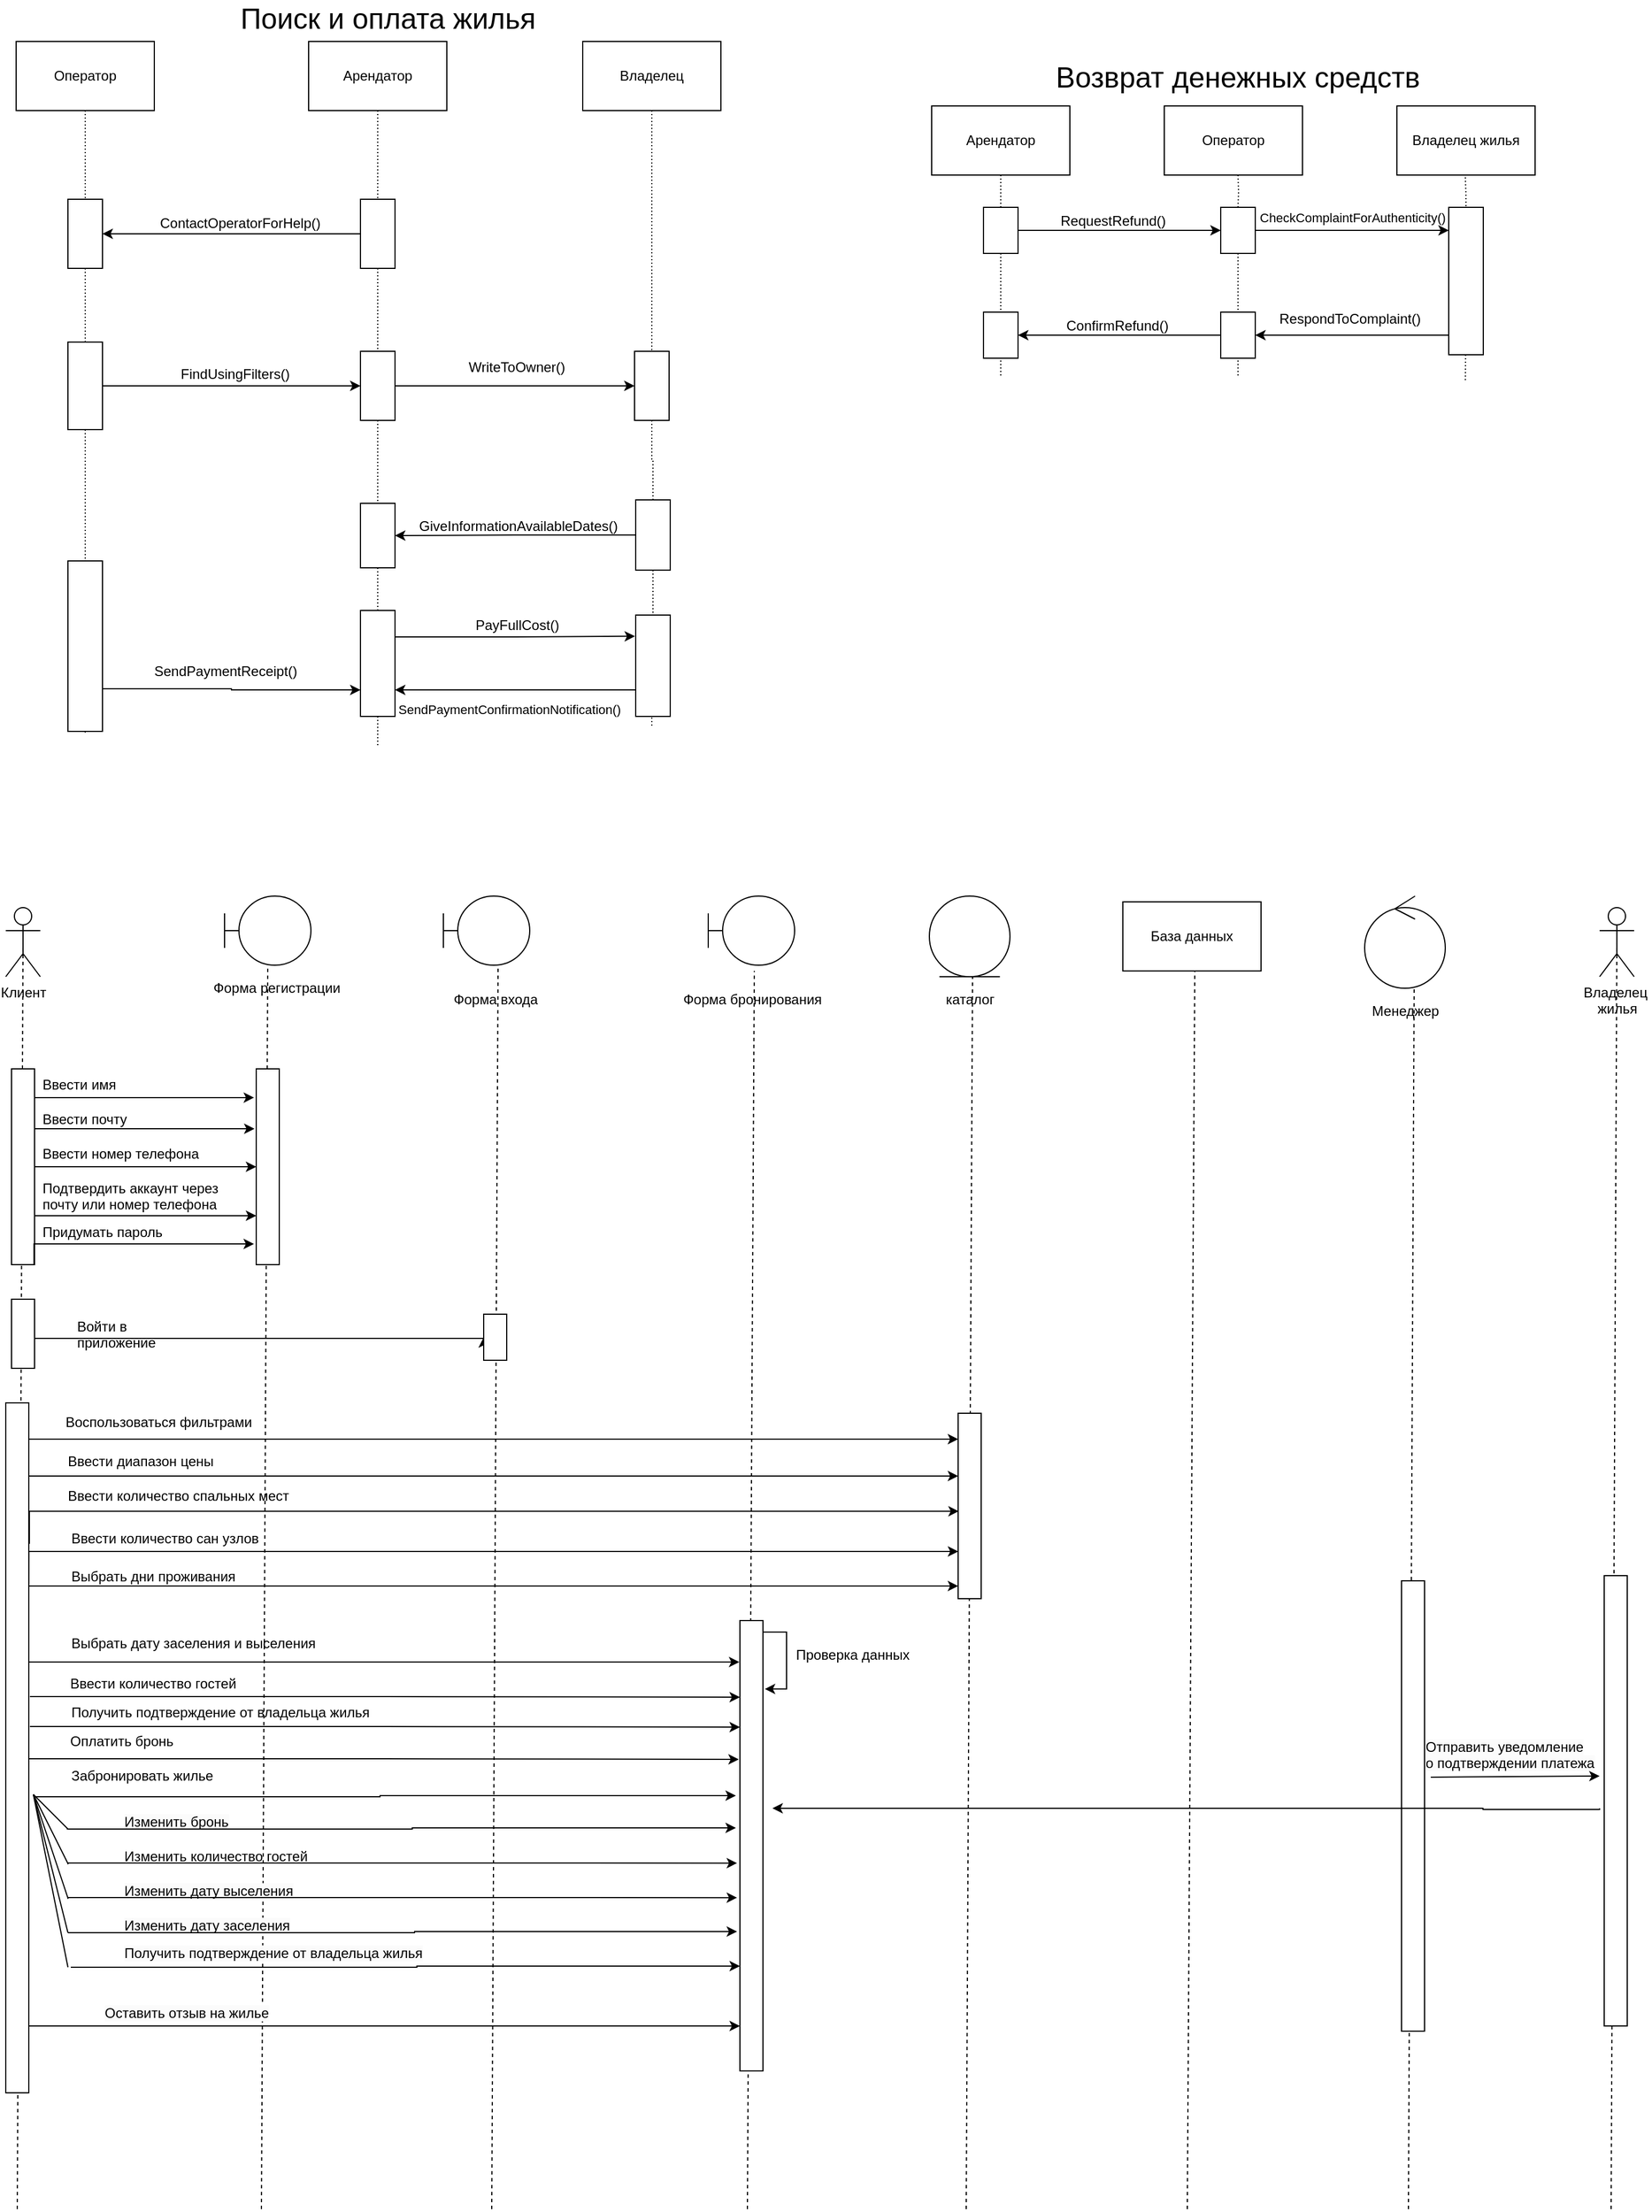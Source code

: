 <mxfile version="22.0.4" type="google" pages="2">
  <diagram id="-S3YY5vVqqPt6Rw0K9Pr" name="Страница 1">
    <mxGraphModel dx="4345" dy="-358" grid="0" gridSize="10" guides="1" tooltips="1" connect="1" arrows="1" fold="1" page="1" pageScale="1" pageWidth="827" pageHeight="1169" math="0" shadow="0">
      <root>
        <mxCell id="0" />
        <mxCell id="1" parent="0" />
        <mxCell id="wkZWv4jO5fBGfH9fX4oG-157" value="Оператор" style="rounded=0;whiteSpace=wrap;html=1;" parent="1" vertex="1">
          <mxGeometry x="108" y="2382" width="120" height="60" as="geometry" />
        </mxCell>
        <mxCell id="wkZWv4jO5fBGfH9fX4oG-158" value="Владелец" style="rounded=0;whiteSpace=wrap;html=1;" parent="1" vertex="1">
          <mxGeometry x="600" y="2382" width="120" height="60" as="geometry" />
        </mxCell>
        <mxCell id="wkZWv4jO5fBGfH9fX4oG-159" value="Арендатор" style="rounded=0;whiteSpace=wrap;html=1;" parent="1" vertex="1">
          <mxGeometry x="362" y="2382" width="120" height="60" as="geometry" />
        </mxCell>
        <mxCell id="wkZWv4jO5fBGfH9fX4oG-162" value="" style="endArrow=none;html=1;rounded=0;dashed=1;dashPattern=1 2;edgeStyle=orthogonalEdgeStyle;exitX=0.5;exitY=1;exitDx=0;exitDy=0;startArrow=none;" parent="1" source="wkZWv4jO5fBGfH9fX4oG-199" edge="1">
          <mxGeometry relative="1" as="geometry">
            <mxPoint x="622" y="2611" as="sourcePoint" />
            <mxPoint x="660" y="2976" as="targetPoint" />
            <Array as="points">
              <mxPoint x="660" y="2945" />
            </Array>
          </mxGeometry>
        </mxCell>
        <mxCell id="wkZWv4jO5fBGfH9fX4oG-164" value="" style="endArrow=none;html=1;rounded=0;dashed=1;dashPattern=1 2;edgeStyle=orthogonalEdgeStyle;exitX=0.5;exitY=1;exitDx=0;exitDy=0;startArrow=none;" parent="1" source="wkZWv4jO5fBGfH9fX4oG-172" edge="1">
          <mxGeometry relative="1" as="geometry">
            <mxPoint x="418.5" y="2456" as="sourcePoint" />
            <mxPoint x="422.5" y="2995" as="targetPoint" />
            <Array as="points">
              <mxPoint x="422.5" y="2995" />
            </Array>
          </mxGeometry>
        </mxCell>
        <mxCell id="EozY32QCS88B6MLYqIr7-2" style="edgeStyle=orthogonalEdgeStyle;rounded=0;orthogonalLoop=1;jettySize=auto;html=1;exitX=0;exitY=0.5;exitDx=0;exitDy=0;entryX=1;entryY=0.5;entryDx=0;entryDy=0;" parent="1" source="wkZWv4jO5fBGfH9fX4oG-166" target="wkZWv4jO5fBGfH9fX4oG-174" edge="1">
          <mxGeometry relative="1" as="geometry" />
        </mxCell>
        <mxCell id="wkZWv4jO5fBGfH9fX4oG-166" value="" style="rounded=0;whiteSpace=wrap;html=1;" parent="1" vertex="1">
          <mxGeometry x="407" y="2519" width="30" height="60" as="geometry" />
        </mxCell>
        <mxCell id="wkZWv4jO5fBGfH9fX4oG-167" value="" style="endArrow=none;html=1;rounded=0;dashed=1;dashPattern=1 2;edgeStyle=orthogonalEdgeStyle;exitX=0.5;exitY=1;exitDx=0;exitDy=0;" parent="1" source="wkZWv4jO5fBGfH9fX4oG-159" target="wkZWv4jO5fBGfH9fX4oG-166" edge="1">
          <mxGeometry relative="1" as="geometry">
            <mxPoint x="422" y="2442" as="sourcePoint" />
            <mxPoint x="422.5" y="2995.0" as="targetPoint" />
            <Array as="points" />
          </mxGeometry>
        </mxCell>
        <mxCell id="EozY32QCS88B6MLYqIr7-4" style="edgeStyle=orthogonalEdgeStyle;rounded=0;orthogonalLoop=1;jettySize=auto;html=1;exitX=1;exitY=0.5;exitDx=0;exitDy=0;entryX=0;entryY=0.5;entryDx=0;entryDy=0;" parent="1" source="wkZWv4jO5fBGfH9fX4oG-168" target="wkZWv4jO5fBGfH9fX4oG-187" edge="1">
          <mxGeometry relative="1" as="geometry" />
        </mxCell>
        <mxCell id="wkZWv4jO5fBGfH9fX4oG-168" value="" style="rounded=0;whiteSpace=wrap;html=1;" parent="1" vertex="1">
          <mxGeometry x="407" y="2651" width="30" height="60" as="geometry" />
        </mxCell>
        <mxCell id="wkZWv4jO5fBGfH9fX4oG-169" value="" style="endArrow=none;html=1;rounded=0;dashed=1;dashPattern=1 2;edgeStyle=orthogonalEdgeStyle;exitX=0.5;exitY=1;exitDx=0;exitDy=0;startArrow=none;" parent="1" source="wkZWv4jO5fBGfH9fX4oG-166" target="wkZWv4jO5fBGfH9fX4oG-168" edge="1">
          <mxGeometry relative="1" as="geometry">
            <mxPoint x="422" y="2579" as="sourcePoint" />
            <mxPoint x="422.5" y="2995.0" as="targetPoint" />
            <Array as="points" />
          </mxGeometry>
        </mxCell>
        <mxCell id="wkZWv4jO5fBGfH9fX4oG-170" value="" style="rounded=0;whiteSpace=wrap;html=1;" parent="1" vertex="1">
          <mxGeometry x="407" y="2783" width="30" height="56" as="geometry" />
        </mxCell>
        <mxCell id="wkZWv4jO5fBGfH9fX4oG-171" value="" style="endArrow=none;html=1;rounded=0;dashed=1;dashPattern=1 2;edgeStyle=orthogonalEdgeStyle;exitX=0.5;exitY=1;exitDx=0;exitDy=0;startArrow=none;" parent="1" source="wkZWv4jO5fBGfH9fX4oG-168" target="wkZWv4jO5fBGfH9fX4oG-170" edge="1">
          <mxGeometry relative="1" as="geometry">
            <mxPoint x="422" y="2711" as="sourcePoint" />
            <mxPoint x="422.5" y="2995.0" as="targetPoint" />
            <Array as="points" />
          </mxGeometry>
        </mxCell>
        <mxCell id="vnEjhBpyxunlKA2A0PJT-40" style="edgeStyle=orthogonalEdgeStyle;rounded=0;orthogonalLoop=1;jettySize=auto;html=1;exitX=1;exitY=0.25;exitDx=0;exitDy=0;entryX=-0.021;entryY=0.209;entryDx=0;entryDy=0;entryPerimeter=0;" parent="1" source="wkZWv4jO5fBGfH9fX4oG-172" target="wkZWv4jO5fBGfH9fX4oG-199" edge="1">
          <mxGeometry relative="1" as="geometry" />
        </mxCell>
        <mxCell id="wkZWv4jO5fBGfH9fX4oG-172" value="" style="rounded=0;whiteSpace=wrap;html=1;" parent="1" vertex="1">
          <mxGeometry x="407" y="2876" width="30" height="92" as="geometry" />
        </mxCell>
        <mxCell id="wkZWv4jO5fBGfH9fX4oG-173" value="" style="endArrow=none;html=1;rounded=0;dashed=1;dashPattern=1 2;edgeStyle=orthogonalEdgeStyle;exitX=0.5;exitY=1;exitDx=0;exitDy=0;startArrow=none;" parent="1" source="wkZWv4jO5fBGfH9fX4oG-170" target="wkZWv4jO5fBGfH9fX4oG-172" edge="1">
          <mxGeometry relative="1" as="geometry">
            <mxPoint x="422" y="2839" as="sourcePoint" />
            <mxPoint x="422.5" y="2995.0" as="targetPoint" />
            <Array as="points" />
          </mxGeometry>
        </mxCell>
        <mxCell id="wkZWv4jO5fBGfH9fX4oG-174" value="" style="rounded=0;whiteSpace=wrap;html=1;" parent="1" vertex="1">
          <mxGeometry x="153" y="2519" width="30" height="60" as="geometry" />
        </mxCell>
        <mxCell id="wkZWv4jO5fBGfH9fX4oG-175" value="" style="endArrow=none;html=1;rounded=0;dashed=1;dashPattern=1 2;edgeStyle=orthogonalEdgeStyle;exitX=0.5;exitY=1;exitDx=0;exitDy=0;" parent="1" source="wkZWv4jO5fBGfH9fX4oG-157" target="wkZWv4jO5fBGfH9fX4oG-174" edge="1">
          <mxGeometry relative="1" as="geometry">
            <mxPoint x="168" y="2442" as="sourcePoint" />
            <mxPoint x="168" y="2989.286" as="targetPoint" />
          </mxGeometry>
        </mxCell>
        <mxCell id="EozY32QCS88B6MLYqIr7-3" style="edgeStyle=orthogonalEdgeStyle;rounded=0;orthogonalLoop=1;jettySize=auto;html=1;exitX=1;exitY=0.5;exitDx=0;exitDy=0;entryX=0;entryY=0.5;entryDx=0;entryDy=0;" parent="1" source="wkZWv4jO5fBGfH9fX4oG-177" target="wkZWv4jO5fBGfH9fX4oG-168" edge="1">
          <mxGeometry relative="1" as="geometry" />
        </mxCell>
        <mxCell id="wkZWv4jO5fBGfH9fX4oG-177" value="" style="rounded=0;whiteSpace=wrap;html=1;" parent="1" vertex="1">
          <mxGeometry x="153" y="2643" width="30" height="76" as="geometry" />
        </mxCell>
        <mxCell id="wkZWv4jO5fBGfH9fX4oG-178" value="" style="endArrow=none;html=1;rounded=0;dashed=1;dashPattern=1 2;edgeStyle=orthogonalEdgeStyle;exitX=0.5;exitY=1;exitDx=0;exitDy=0;startArrow=none;" parent="1" source="wkZWv4jO5fBGfH9fX4oG-174" target="wkZWv4jO5fBGfH9fX4oG-177" edge="1">
          <mxGeometry relative="1" as="geometry">
            <mxPoint x="168" y="2576" as="sourcePoint" />
            <mxPoint x="168" y="2989.286" as="targetPoint" />
          </mxGeometry>
        </mxCell>
        <mxCell id="vnEjhBpyxunlKA2A0PJT-37" style="edgeStyle=orthogonalEdgeStyle;rounded=0;orthogonalLoop=1;jettySize=auto;html=1;exitX=1;exitY=0.75;exitDx=0;exitDy=0;entryX=0;entryY=0.75;entryDx=0;entryDy=0;" parent="1" source="wkZWv4jO5fBGfH9fX4oG-179" target="wkZWv4jO5fBGfH9fX4oG-172" edge="1">
          <mxGeometry relative="1" as="geometry" />
        </mxCell>
        <mxCell id="wkZWv4jO5fBGfH9fX4oG-179" value="" style="rounded=0;whiteSpace=wrap;html=1;" parent="1" vertex="1">
          <mxGeometry x="153" y="2833" width="30" height="148" as="geometry" />
        </mxCell>
        <mxCell id="wkZWv4jO5fBGfH9fX4oG-180" value="" style="endArrow=none;html=1;rounded=0;dashed=1;dashPattern=1 2;edgeStyle=orthogonalEdgeStyle;exitX=0.5;exitY=1;exitDx=0;exitDy=0;startArrow=none;" parent="1" source="wkZWv4jO5fBGfH9fX4oG-177" target="wkZWv4jO5fBGfH9fX4oG-179" edge="1">
          <mxGeometry relative="1" as="geometry">
            <mxPoint x="168" y="2711" as="sourcePoint" />
            <mxPoint x="168" y="2989.286" as="targetPoint" />
          </mxGeometry>
        </mxCell>
        <mxCell id="wkZWv4jO5fBGfH9fX4oG-182" value="" style="endArrow=none;html=1;rounded=0;dashed=1;dashPattern=1 2;edgeStyle=orthogonalEdgeStyle;exitX=0.5;exitY=1;exitDx=0;exitDy=0;startArrow=none;" parent="1" source="wkZWv4jO5fBGfH9fX4oG-179" edge="1">
          <mxGeometry relative="1" as="geometry">
            <mxPoint x="168" y="2835.0" as="sourcePoint" />
            <mxPoint x="168" y="2983" as="targetPoint" />
          </mxGeometry>
        </mxCell>
        <mxCell id="vnEjhBpyxunlKA2A0PJT-28" style="edgeStyle=orthogonalEdgeStyle;rounded=0;orthogonalLoop=1;jettySize=auto;html=1;exitX=0;exitY=0.5;exitDx=0;exitDy=0;" parent="1" source="wkZWv4jO5fBGfH9fX4oG-188" target="wkZWv4jO5fBGfH9fX4oG-170" edge="1">
          <mxGeometry relative="1" as="geometry" />
        </mxCell>
        <mxCell id="wkZWv4jO5fBGfH9fX4oG-188" value="" style="rounded=0;whiteSpace=wrap;html=1;" parent="1" vertex="1">
          <mxGeometry x="646" y="2780" width="30" height="61" as="geometry" />
        </mxCell>
        <mxCell id="wkZWv4jO5fBGfH9fX4oG-189" value="" style="endArrow=none;html=1;rounded=0;dashed=1;dashPattern=1 2;edgeStyle=orthogonalEdgeStyle;exitX=0.5;exitY=1;exitDx=0;exitDy=0;startArrow=none;" parent="1" source="wkZWv4jO5fBGfH9fX4oG-187" target="wkZWv4jO5fBGfH9fX4oG-188" edge="1">
          <mxGeometry relative="1" as="geometry">
            <mxPoint x="660" y="2579" as="sourcePoint" />
            <mxPoint x="660" y="2976" as="targetPoint" />
            <Array as="points" />
          </mxGeometry>
        </mxCell>
        <mxCell id="wkZWv4jO5fBGfH9fX4oG-187" value="" style="rounded=0;whiteSpace=wrap;html=1;" parent="1" vertex="1">
          <mxGeometry x="645" y="2651" width="30" height="60" as="geometry" />
        </mxCell>
        <mxCell id="wkZWv4jO5fBGfH9fX4oG-193" value="" style="endArrow=none;html=1;rounded=0;dashed=1;dashPattern=1 2;edgeStyle=orthogonalEdgeStyle;exitX=0.5;exitY=1;exitDx=0;exitDy=0;startArrow=none;" parent="1" source="wkZWv4jO5fBGfH9fX4oG-158" target="wkZWv4jO5fBGfH9fX4oG-187" edge="1">
          <mxGeometry relative="1" as="geometry">
            <mxPoint x="660" y="2579" as="sourcePoint" />
            <mxPoint x="660" y="2849" as="targetPoint" />
            <Array as="points" />
          </mxGeometry>
        </mxCell>
        <mxCell id="wkZWv4jO5fBGfH9fX4oG-219" value="Арендатор" style="rounded=0;whiteSpace=wrap;html=1;" parent="1" vertex="1">
          <mxGeometry x="903" y="2438" width="120" height="60" as="geometry" />
        </mxCell>
        <mxCell id="wkZWv4jO5fBGfH9fX4oG-220" value="&lt;span&gt;Оператор&lt;/span&gt;" style="rounded=0;whiteSpace=wrap;html=1;" parent="1" vertex="1">
          <mxGeometry x="1105" y="2438" width="120" height="60" as="geometry" />
        </mxCell>
        <mxCell id="wkZWv4jO5fBGfH9fX4oG-221" value="&lt;span&gt;Владелец жилья&lt;/span&gt;" style="rounded=0;whiteSpace=wrap;html=1;" parent="1" vertex="1">
          <mxGeometry x="1307" y="2438" width="120" height="60" as="geometry" />
        </mxCell>
        <mxCell id="wkZWv4jO5fBGfH9fX4oG-222" value="" style="endArrow=none;html=1;rounded=0;dashed=1;dashPattern=1 2;edgeStyle=orthogonalEdgeStyle;exitX=0.5;exitY=1;exitDx=0;exitDy=0;startArrow=none;" parent="1" source="wkZWv4jO5fBGfH9fX4oG-228" edge="1">
          <mxGeometry relative="1" as="geometry">
            <mxPoint x="957" y="2547" as="sourcePoint" />
            <mxPoint x="963" y="2674" as="targetPoint" />
            <Array as="points">
              <mxPoint x="963" y="2619" />
            </Array>
          </mxGeometry>
        </mxCell>
        <mxCell id="wkZWv4jO5fBGfH9fX4oG-223" value="" style="endArrow=none;html=1;rounded=0;dashed=1;dashPattern=1 2;edgeStyle=orthogonalEdgeStyle;exitX=0.5;exitY=1;exitDx=0;exitDy=0;startArrow=none;" parent="1" source="wkZWv4jO5fBGfH9fX4oG-232" edge="1">
          <mxGeometry relative="1" as="geometry">
            <mxPoint x="1169" y="2498" as="sourcePoint" />
            <mxPoint x="1169" y="2674.0" as="targetPoint" />
            <Array as="points">
              <mxPoint x="1169.0" y="2619" />
            </Array>
          </mxGeometry>
        </mxCell>
        <mxCell id="wkZWv4jO5fBGfH9fX4oG-224" value="" style="endArrow=none;html=1;rounded=0;dashed=1;dashPattern=1 2;edgeStyle=orthogonalEdgeStyle;exitX=0.5;exitY=1;exitDx=0;exitDy=0;startArrow=none;" parent="1" source="wkZWv4jO5fBGfH9fX4oG-234" edge="1">
          <mxGeometry relative="1" as="geometry">
            <mxPoint x="1366.41" y="2500" as="sourcePoint" />
            <mxPoint x="1366.41" y="2676.0" as="targetPoint" />
            <Array as="points">
              <mxPoint x="1366.41" y="2621" />
            </Array>
          </mxGeometry>
        </mxCell>
        <mxCell id="wkZWv4jO5fBGfH9fX4oG-237" style="edgeStyle=orthogonalEdgeStyle;rounded=0;orthogonalLoop=1;jettySize=auto;html=1;exitX=1;exitY=0.5;exitDx=0;exitDy=0;entryX=0;entryY=0.5;entryDx=0;entryDy=0;" parent="1" source="wkZWv4jO5fBGfH9fX4oG-225" target="wkZWv4jO5fBGfH9fX4oG-230" edge="1">
          <mxGeometry relative="1" as="geometry" />
        </mxCell>
        <mxCell id="wkZWv4jO5fBGfH9fX4oG-225" value="" style="rounded=0;whiteSpace=wrap;html=1;" parent="1" vertex="1">
          <mxGeometry x="948" y="2526" width="30" height="40" as="geometry" />
        </mxCell>
        <mxCell id="wkZWv4jO5fBGfH9fX4oG-226" value="" style="endArrow=none;html=1;rounded=0;dashed=1;dashPattern=1 2;edgeStyle=orthogonalEdgeStyle;exitX=0.5;exitY=1;exitDx=0;exitDy=0;startArrow=none;" parent="1" source="wkZWv4jO5fBGfH9fX4oG-219" target="wkZWv4jO5fBGfH9fX4oG-225" edge="1">
          <mxGeometry relative="1" as="geometry">
            <mxPoint x="963.0" y="2498" as="sourcePoint" />
            <mxPoint x="963.0" y="2674.0" as="targetPoint" />
            <Array as="points" />
          </mxGeometry>
        </mxCell>
        <mxCell id="wkZWv4jO5fBGfH9fX4oG-228" value="" style="rounded=0;whiteSpace=wrap;html=1;" parent="1" vertex="1">
          <mxGeometry x="948" y="2617" width="30" height="40" as="geometry" />
        </mxCell>
        <mxCell id="wkZWv4jO5fBGfH9fX4oG-229" value="" style="endArrow=none;html=1;rounded=0;dashed=1;dashPattern=1 2;edgeStyle=orthogonalEdgeStyle;exitX=0.5;exitY=1;exitDx=0;exitDy=0;startArrow=none;" parent="1" source="wkZWv4jO5fBGfH9fX4oG-225" target="wkZWv4jO5fBGfH9fX4oG-228" edge="1">
          <mxGeometry relative="1" as="geometry">
            <mxPoint x="963.0" y="2566" as="sourcePoint" />
            <mxPoint x="963.0" y="2674.0" as="targetPoint" />
            <Array as="points" />
          </mxGeometry>
        </mxCell>
        <mxCell id="wkZWv4jO5fBGfH9fX4oG-238" style="edgeStyle=orthogonalEdgeStyle;rounded=0;orthogonalLoop=1;jettySize=auto;html=1;exitX=1;exitY=0.5;exitDx=0;exitDy=0;" parent="1" source="wkZWv4jO5fBGfH9fX4oG-230" edge="1">
          <mxGeometry relative="1" as="geometry">
            <mxPoint x="1352" y="2546" as="targetPoint" />
            <Array as="points">
              <mxPoint x="1352" y="2546" />
            </Array>
          </mxGeometry>
        </mxCell>
        <mxCell id="wkZWv4jO5fBGfH9fX4oG-230" value="" style="rounded=0;whiteSpace=wrap;html=1;" parent="1" vertex="1">
          <mxGeometry x="1154" y="2526" width="30" height="40" as="geometry" />
        </mxCell>
        <mxCell id="wkZWv4jO5fBGfH9fX4oG-231" value="" style="endArrow=none;html=1;rounded=0;dashed=1;dashPattern=1 2;edgeStyle=orthogonalEdgeStyle;exitX=0.5;exitY=1;exitDx=0;exitDy=0;startArrow=none;" parent="1" target="wkZWv4jO5fBGfH9fX4oG-230" edge="1">
          <mxGeometry relative="1" as="geometry">
            <mxPoint x="1169" y="2498" as="sourcePoint" />
            <mxPoint x="1169" y="2674.0" as="targetPoint" />
            <Array as="points" />
          </mxGeometry>
        </mxCell>
        <mxCell id="wkZWv4jO5fBGfH9fX4oG-240" style="edgeStyle=orthogonalEdgeStyle;rounded=0;orthogonalLoop=1;jettySize=auto;html=1;exitX=0;exitY=0.5;exitDx=0;exitDy=0;entryX=1;entryY=0.5;entryDx=0;entryDy=0;" parent="1" source="wkZWv4jO5fBGfH9fX4oG-232" target="wkZWv4jO5fBGfH9fX4oG-228" edge="1">
          <mxGeometry relative="1" as="geometry" />
        </mxCell>
        <mxCell id="wkZWv4jO5fBGfH9fX4oG-232" value="" style="rounded=0;whiteSpace=wrap;html=1;" parent="1" vertex="1">
          <mxGeometry x="1154" y="2617" width="30" height="40" as="geometry" />
        </mxCell>
        <mxCell id="wkZWv4jO5fBGfH9fX4oG-233" value="" style="endArrow=none;html=1;rounded=0;dashed=1;dashPattern=1 2;edgeStyle=orthogonalEdgeStyle;exitX=0.5;exitY=1;exitDx=0;exitDy=0;startArrow=none;" parent="1" source="wkZWv4jO5fBGfH9fX4oG-230" target="wkZWv4jO5fBGfH9fX4oG-232" edge="1">
          <mxGeometry relative="1" as="geometry">
            <mxPoint x="1169" y="2566" as="sourcePoint" />
            <mxPoint x="1169" y="2674.0" as="targetPoint" />
            <Array as="points" />
          </mxGeometry>
        </mxCell>
        <mxCell id="wkZWv4jO5fBGfH9fX4oG-239" style="edgeStyle=orthogonalEdgeStyle;rounded=0;orthogonalLoop=1;jettySize=auto;html=1;exitX=0;exitY=0.75;exitDx=0;exitDy=0;entryX=1;entryY=0.5;entryDx=0;entryDy=0;" parent="1" source="wkZWv4jO5fBGfH9fX4oG-234" target="wkZWv4jO5fBGfH9fX4oG-232" edge="1">
          <mxGeometry relative="1" as="geometry">
            <Array as="points">
              <mxPoint x="1352" y="2637" />
            </Array>
          </mxGeometry>
        </mxCell>
        <mxCell id="wkZWv4jO5fBGfH9fX4oG-234" value="" style="rounded=0;whiteSpace=wrap;html=1;" parent="1" vertex="1">
          <mxGeometry x="1352" y="2526" width="30" height="128" as="geometry" />
        </mxCell>
        <mxCell id="wkZWv4jO5fBGfH9fX4oG-235" value="" style="endArrow=none;html=1;rounded=0;dashed=1;dashPattern=1 2;edgeStyle=orthogonalEdgeStyle;exitX=0.5;exitY=1;exitDx=0;exitDy=0;startArrow=none;" parent="1" target="wkZWv4jO5fBGfH9fX4oG-234" edge="1">
          <mxGeometry relative="1" as="geometry">
            <mxPoint x="1366.41" y="2500" as="sourcePoint" />
            <mxPoint x="1366.41" y="2676.0" as="targetPoint" />
            <Array as="points" />
          </mxGeometry>
        </mxCell>
        <mxCell id="wkZWv4jO5fBGfH9fX4oG-245" value="&lt;font style=&quot;font-size: 25px&quot;&gt;Возврат денежных средств&lt;/font&gt;" style="text;html=1;strokeColor=none;fillColor=none;align=center;verticalAlign=middle;whiteSpace=wrap;rounded=0;" parent="1" vertex="1">
          <mxGeometry x="995" y="2397" width="348" height="30" as="geometry" />
        </mxCell>
        <mxCell id="wkZWv4jO5fBGfH9fX4oG-246" value="&lt;font style=&quot;font-size: 25px&quot;&gt;Поиск и оплата жилья&lt;/font&gt;" style="text;html=1;strokeColor=none;fillColor=none;align=center;verticalAlign=middle;whiteSpace=wrap;rounded=0;" parent="1" vertex="1">
          <mxGeometry x="295" y="2346" width="272" height="30" as="geometry" />
        </mxCell>
        <mxCell id="vnEjhBpyxunlKA2A0PJT-19" value="FindUsingFilters()" style="text;whiteSpace=wrap;html=1;" parent="1" vertex="1">
          <mxGeometry x="249" y="2657" width="109" height="28" as="geometry" />
        </mxCell>
        <mxCell id="vnEjhBpyxunlKA2A0PJT-20" value="ContactOperatorForHelp()" style="text;whiteSpace=wrap;html=1;" parent="1" vertex="1">
          <mxGeometry x="231" y="2526" width="150" height="28" as="geometry" />
        </mxCell>
        <mxCell id="vnEjhBpyxunlKA2A0PJT-21" value="WriteToOwner()" style="text;whiteSpace=wrap;html=1;" parent="1" vertex="1">
          <mxGeometry x="499" y="2651" width="98" height="28" as="geometry" />
        </mxCell>
        <mxCell id="vnEjhBpyxunlKA2A0PJT-23" value="PayFullCost()" style="text;whiteSpace=wrap;html=1;" parent="1" vertex="1">
          <mxGeometry x="505" y="2875" width="86" height="28" as="geometry" />
        </mxCell>
        <mxCell id="vnEjhBpyxunlKA2A0PJT-26" value="&lt;font style=&quot;font-size: 11px;&quot;&gt;SendPaymentConfirmationNotification()&lt;/font&gt;" style="text;whiteSpace=wrap;html=1;" parent="1" vertex="1">
          <mxGeometry x="438" y="2948" width="225" height="28" as="geometry" />
        </mxCell>
        <mxCell id="EozY32QCS88B6MLYqIr7-1" value="SendPaymentReceipt()" style="text;whiteSpace=wrap;html=1;" parent="1" vertex="1">
          <mxGeometry x="226" y="2915" width="138" height="28" as="geometry" />
        </mxCell>
        <mxCell id="vnEjhBpyxunlKA2A0PJT-27" value="GiveInformationAvailableDates()" style="text;whiteSpace=wrap;html=1;" parent="1" vertex="1">
          <mxGeometry x="456" y="2789" width="189" height="28" as="geometry" />
        </mxCell>
        <mxCell id="vnEjhBpyxunlKA2A0PJT-31" style="edgeStyle=orthogonalEdgeStyle;rounded=0;orthogonalLoop=1;jettySize=auto;html=1;exitX=0.5;exitY=1;exitDx=0;exitDy=0;" parent="1" source="vnEjhBpyxunlKA2A0PJT-23" target="vnEjhBpyxunlKA2A0PJT-23" edge="1">
          <mxGeometry relative="1" as="geometry" />
        </mxCell>
        <mxCell id="vnEjhBpyxunlKA2A0PJT-42" style="edgeStyle=orthogonalEdgeStyle;rounded=0;orthogonalLoop=1;jettySize=auto;html=1;exitX=0;exitY=0.5;exitDx=0;exitDy=0;entryX=1;entryY=0.75;entryDx=0;entryDy=0;" parent="1" source="wkZWv4jO5fBGfH9fX4oG-199" target="wkZWv4jO5fBGfH9fX4oG-172" edge="1">
          <mxGeometry relative="1" as="geometry">
            <Array as="points">
              <mxPoint x="646" y="2945" />
            </Array>
          </mxGeometry>
        </mxCell>
        <mxCell id="wkZWv4jO5fBGfH9fX4oG-199" value="" style="rounded=0;whiteSpace=wrap;html=1;" parent="1" vertex="1">
          <mxGeometry x="646" y="2880" width="30" height="88" as="geometry" />
        </mxCell>
        <mxCell id="vnEjhBpyxunlKA2A0PJT-38" value="" style="endArrow=none;html=1;rounded=0;dashed=1;dashPattern=1 2;edgeStyle=orthogonalEdgeStyle;exitX=0.5;exitY=1;exitDx=0;exitDy=0;startArrow=none;" parent="1" source="wkZWv4jO5fBGfH9fX4oG-188" target="wkZWv4jO5fBGfH9fX4oG-199" edge="1">
          <mxGeometry relative="1" as="geometry">
            <mxPoint x="661" y="2841.0" as="sourcePoint" />
            <mxPoint x="660" y="2976" as="targetPoint" />
            <Array as="points" />
          </mxGeometry>
        </mxCell>
        <mxCell id="vnEjhBpyxunlKA2A0PJT-43" value="RequestRefund()" style="text;whiteSpace=wrap;html=1;" parent="1" vertex="1">
          <mxGeometry x="1013" y="2524" width="106" height="28" as="geometry" />
        </mxCell>
        <mxCell id="vnEjhBpyxunlKA2A0PJT-44" value="&lt;font style=&quot;font-size: 11px;&quot;&gt;CheckComplaintForAuthenticity()&lt;/font&gt;" style="text;whiteSpace=wrap;html=1;" parent="1" vertex="1">
          <mxGeometry x="1186" y="2521" width="188" height="28" as="geometry" />
        </mxCell>
        <mxCell id="vnEjhBpyxunlKA2A0PJT-45" value="RespondToComplaint()" style="text;whiteSpace=wrap;html=1;" parent="1" vertex="1">
          <mxGeometry x="1203" y="2609" width="130" height="28" as="geometry" />
        </mxCell>
        <mxCell id="vnEjhBpyxunlKA2A0PJT-46" value="ConfirmRefund()" style="text;whiteSpace=wrap;html=1;" parent="1" vertex="1">
          <mxGeometry x="1018" y="2615" width="96" height="28" as="geometry" />
        </mxCell>
        <mxCell id="AdWLZ_VHCS5idWYhN02j-1" value="" style="endArrow=none;dashed=1;html=1;rounded=0;entryX=0.5;entryY=0.5;entryDx=0;entryDy=0;entryPerimeter=0;" edge="1" parent="1">
          <mxGeometry width="50" height="50" relative="1" as="geometry">
            <mxPoint x="321" y="4264" as="sourcePoint" />
            <mxPoint x="326.5" y="3184" as="targetPoint" />
          </mxGeometry>
        </mxCell>
        <mxCell id="AdWLZ_VHCS5idWYhN02j-2" value="" style="endArrow=none;dashed=1;html=1;rounded=0;entryX=0.5;entryY=0.5;entryDx=0;entryDy=0;entryPerimeter=0;" edge="1" parent="1">
          <mxGeometry width="50" height="50" relative="1" as="geometry">
            <mxPoint x="521" y="4264" as="sourcePoint" />
            <mxPoint x="526.5" y="3184" as="targetPoint" />
          </mxGeometry>
        </mxCell>
        <mxCell id="AdWLZ_VHCS5idWYhN02j-3" value="" style="endArrow=none;dashed=1;html=1;rounded=0;entryX=0.5;entryY=0.5;entryDx=0;entryDy=0;entryPerimeter=0;" edge="1" parent="1">
          <mxGeometry width="50" height="50" relative="1" as="geometry">
            <mxPoint x="743" y="4264" as="sourcePoint" />
            <mxPoint x="749" y="3189" as="targetPoint" />
          </mxGeometry>
        </mxCell>
        <mxCell id="AdWLZ_VHCS5idWYhN02j-4" value="" style="endArrow=none;dashed=1;html=1;rounded=0;entryX=0.5;entryY=0.5;entryDx=0;entryDy=0;entryPerimeter=0;" edge="1" parent="1">
          <mxGeometry width="50" height="50" relative="1" as="geometry">
            <mxPoint x="933" y="4264" as="sourcePoint" />
            <mxPoint x="938.5" y="3194" as="targetPoint" />
          </mxGeometry>
        </mxCell>
        <mxCell id="AdWLZ_VHCS5idWYhN02j-5" value="" style="endArrow=none;dashed=1;html=1;rounded=0;entryX=0.5;entryY=0.5;entryDx=0;entryDy=0;entryPerimeter=0;" edge="1" parent="1">
          <mxGeometry width="50" height="50" relative="1" as="geometry">
            <mxPoint x="1125" y="4264" as="sourcePoint" />
            <mxPoint x="1131.5" y="3189" as="targetPoint" />
          </mxGeometry>
        </mxCell>
        <mxCell id="AdWLZ_VHCS5idWYhN02j-6" value="" style="endArrow=none;dashed=1;html=1;rounded=0;entryX=0.5;entryY=0.5;entryDx=0;entryDy=0;entryPerimeter=0;" edge="1" parent="1">
          <mxGeometry width="50" height="50" relative="1" as="geometry">
            <mxPoint x="1317" y="4264" as="sourcePoint" />
            <mxPoint x="1322" y="3194" as="targetPoint" />
          </mxGeometry>
        </mxCell>
        <mxCell id="AdWLZ_VHCS5idWYhN02j-7" value="" style="endArrow=none;dashed=1;html=1;rounded=0;entryX=0.5;entryY=0.5;entryDx=0;entryDy=0;entryPerimeter=0;" edge="1" parent="1" target="AdWLZ_VHCS5idWYhN02j-16">
          <mxGeometry width="50" height="50" relative="1" as="geometry">
            <mxPoint x="109" y="4264" as="sourcePoint" />
            <mxPoint x="839" y="3714" as="targetPoint" />
          </mxGeometry>
        </mxCell>
        <mxCell id="AdWLZ_VHCS5idWYhN02j-8" value="Ввести имя" style="text;whiteSpace=wrap;html=1;" vertex="1" parent="1">
          <mxGeometry x="129" y="3274" width="120" height="20" as="geometry" />
        </mxCell>
        <mxCell id="AdWLZ_VHCS5idWYhN02j-9" value="Придумать пароль" style="text;whiteSpace=wrap;html=1;" vertex="1" parent="1">
          <mxGeometry x="129" y="3402" width="150" height="30" as="geometry" />
        </mxCell>
        <mxCell id="AdWLZ_VHCS5idWYhN02j-10" value="Ввести почту" style="text;whiteSpace=wrap;html=1;" vertex="1" parent="1">
          <mxGeometry x="129" y="3304" width="160" height="30" as="geometry" />
        </mxCell>
        <mxCell id="AdWLZ_VHCS5idWYhN02j-11" value="Войти в приложение" style="text;whiteSpace=wrap;html=1;" vertex="1" parent="1">
          <mxGeometry x="159" y="3484" width="110" height="30" as="geometry" />
        </mxCell>
        <mxCell id="AdWLZ_VHCS5idWYhN02j-12" value="Выбрать дату заселения и выселения" style="text;whiteSpace=wrap;html=1;" vertex="1" parent="1">
          <mxGeometry x="154" y="3759" width="250" height="30" as="geometry" />
        </mxCell>
        <mxCell id="AdWLZ_VHCS5idWYhN02j-13" value="Ввести количество гостей" style="text;whiteSpace=wrap;html=1;" vertex="1" parent="1">
          <mxGeometry x="153" y="3794" width="200" height="30" as="geometry" />
        </mxCell>
        <mxCell id="AdWLZ_VHCS5idWYhN02j-14" value="Получить подтверждение от владельца жилья" style="text;whiteSpace=wrap;html=1;" vertex="1" parent="1">
          <mxGeometry x="154" y="3819" width="304" height="30" as="geometry" />
        </mxCell>
        <mxCell id="AdWLZ_VHCS5idWYhN02j-15" value="Оплатить бронь" style="text;whiteSpace=wrap;html=1;" vertex="1" parent="1">
          <mxGeometry x="153" y="3844" width="320" height="30" as="geometry" />
        </mxCell>
        <mxCell id="AdWLZ_VHCS5idWYhN02j-16" value="Клиент" style="shape=umlActor;verticalLabelPosition=bottom;verticalAlign=top;html=1;outlineConnect=0;" vertex="1" parent="1">
          <mxGeometry x="99" y="3134" width="30" height="60" as="geometry" />
        </mxCell>
        <mxCell id="AdWLZ_VHCS5idWYhN02j-17" value="База данных" style="rounded=0;whiteSpace=wrap;html=1;" vertex="1" parent="1">
          <mxGeometry x="1069" y="3129" width="120" height="60" as="geometry" />
        </mxCell>
        <mxCell id="AdWLZ_VHCS5idWYhN02j-18" value="" style="ellipse;shape=umlControl;whiteSpace=wrap;html=1;" vertex="1" parent="1">
          <mxGeometry x="1279" y="3124" width="70" height="80" as="geometry" />
        </mxCell>
        <mxCell id="AdWLZ_VHCS5idWYhN02j-19" value="Менеджер" style="text;html=1;align=center;verticalAlign=middle;resizable=0;points=[];autosize=1;strokeColor=none;fillColor=none;" vertex="1" parent="1">
          <mxGeometry x="1279" y="3214" width="70" height="20" as="geometry" />
        </mxCell>
        <mxCell id="AdWLZ_VHCS5idWYhN02j-20" value="" style="shape=umlBoundary;whiteSpace=wrap;html=1;" vertex="1" parent="1">
          <mxGeometry x="289" y="3124" width="75" height="60" as="geometry" />
        </mxCell>
        <mxCell id="AdWLZ_VHCS5idWYhN02j-21" value="Форма регистрации" style="text;html=1;align=center;verticalAlign=middle;resizable=0;points=[];autosize=1;strokeColor=none;fillColor=none;" vertex="1" parent="1">
          <mxGeometry x="269" y="3194" width="130" height="20" as="geometry" />
        </mxCell>
        <mxCell id="AdWLZ_VHCS5idWYhN02j-22" value="Форма входа" style="text;html=1;align=center;verticalAlign=middle;resizable=0;points=[];autosize=1;strokeColor=none;fillColor=none;" vertex="1" parent="1">
          <mxGeometry x="479" y="3204" width="90" height="20" as="geometry" />
        </mxCell>
        <mxCell id="AdWLZ_VHCS5idWYhN02j-23" value="Форма бронирования" style="text;html=1;align=center;verticalAlign=middle;resizable=0;points=[];autosize=1;strokeColor=none;fillColor=none;" vertex="1" parent="1">
          <mxGeometry x="676.5" y="3204" width="140" height="20" as="geometry" />
        </mxCell>
        <mxCell id="AdWLZ_VHCS5idWYhN02j-24" value="" style="ellipse;shape=umlEntity;whiteSpace=wrap;html=1;" vertex="1" parent="1">
          <mxGeometry x="901" y="3124" width="70" height="70" as="geometry" />
        </mxCell>
        <mxCell id="AdWLZ_VHCS5idWYhN02j-25" value="каталог" style="text;html=1;align=center;verticalAlign=middle;resizable=0;points=[];autosize=1;strokeColor=none;fillColor=none;" vertex="1" parent="1">
          <mxGeometry x="906" y="3204" width="60" height="20" as="geometry" />
        </mxCell>
        <mxCell id="AdWLZ_VHCS5idWYhN02j-26" value="" style="shape=umlBoundary;whiteSpace=wrap;html=1;" vertex="1" parent="1">
          <mxGeometry x="479" y="3124" width="75" height="60" as="geometry" />
        </mxCell>
        <mxCell id="AdWLZ_VHCS5idWYhN02j-27" value="" style="shape=umlBoundary;whiteSpace=wrap;html=1;" vertex="1" parent="1">
          <mxGeometry x="709" y="3124" width="75" height="60" as="geometry" />
        </mxCell>
        <mxCell id="AdWLZ_VHCS5idWYhN02j-28" style="edgeStyle=orthogonalEdgeStyle;rounded=0;orthogonalLoop=1;jettySize=auto;html=1;exitX=1;exitY=0.25;exitDx=0;exitDy=0;entryX=-0.095;entryY=0.147;entryDx=0;entryDy=0;entryPerimeter=0;" edge="1" parent="1" source="AdWLZ_VHCS5idWYhN02j-31" target="AdWLZ_VHCS5idWYhN02j-34">
          <mxGeometry relative="1" as="geometry">
            <Array as="points">
              <mxPoint x="124" y="3299" />
            </Array>
          </mxGeometry>
        </mxCell>
        <mxCell id="AdWLZ_VHCS5idWYhN02j-29" style="edgeStyle=orthogonalEdgeStyle;rounded=0;orthogonalLoop=1;jettySize=auto;html=1;exitX=1;exitY=0.5;exitDx=0;exitDy=0;entryX=0;entryY=0.5;entryDx=0;entryDy=0;" edge="1" parent="1" source="AdWLZ_VHCS5idWYhN02j-31" target="AdWLZ_VHCS5idWYhN02j-34">
          <mxGeometry relative="1" as="geometry" />
        </mxCell>
        <mxCell id="AdWLZ_VHCS5idWYhN02j-30" style="edgeStyle=orthogonalEdgeStyle;rounded=0;orthogonalLoop=1;jettySize=auto;html=1;exitX=1;exitY=0.75;exitDx=0;exitDy=0;entryX=0;entryY=0.75;entryDx=0;entryDy=0;" edge="1" parent="1" source="AdWLZ_VHCS5idWYhN02j-31" target="AdWLZ_VHCS5idWYhN02j-34">
          <mxGeometry relative="1" as="geometry" />
        </mxCell>
        <mxCell id="AdWLZ_VHCS5idWYhN02j-31" value="" style="rounded=0;whiteSpace=wrap;html=1;" vertex="1" parent="1">
          <mxGeometry x="104" y="3274" width="20" height="170" as="geometry" />
        </mxCell>
        <mxCell id="AdWLZ_VHCS5idWYhN02j-32" style="edgeStyle=orthogonalEdgeStyle;rounded=0;orthogonalLoop=1;jettySize=auto;html=1;exitX=0.985;exitY=0.146;exitDx=0;exitDy=0;entryX=0;entryY=0.5;entryDx=0;entryDy=0;exitPerimeter=0;" edge="1" parent="1" source="AdWLZ_VHCS5idWYhN02j-33" target="AdWLZ_VHCS5idWYhN02j-35">
          <mxGeometry relative="1" as="geometry">
            <Array as="points">
              <mxPoint x="124" y="3508" />
              <mxPoint x="514" y="3508" />
            </Array>
          </mxGeometry>
        </mxCell>
        <mxCell id="AdWLZ_VHCS5idWYhN02j-33" value="" style="rounded=0;whiteSpace=wrap;html=1;" vertex="1" parent="1">
          <mxGeometry x="104" y="3474" width="20" height="60" as="geometry" />
        </mxCell>
        <mxCell id="AdWLZ_VHCS5idWYhN02j-34" value="" style="rounded=0;whiteSpace=wrap;html=1;" vertex="1" parent="1">
          <mxGeometry x="316.5" y="3274" width="20" height="170" as="geometry" />
        </mxCell>
        <mxCell id="AdWLZ_VHCS5idWYhN02j-35" value="" style="rounded=0;whiteSpace=wrap;html=1;" vertex="1" parent="1">
          <mxGeometry x="514" y="3487" width="20" height="40" as="geometry" />
        </mxCell>
        <mxCell id="AdWLZ_VHCS5idWYhN02j-36" style="edgeStyle=orthogonalEdgeStyle;rounded=0;orthogonalLoop=1;jettySize=auto;html=1;exitX=1;exitY=0.25;exitDx=0;exitDy=0;entryX=0;entryY=0.25;entryDx=0;entryDy=0;" edge="1" parent="1">
          <mxGeometry relative="1" as="geometry">
            <Array as="points">
              <mxPoint x="119" y="3596" />
            </Array>
            <mxPoint x="119" y="3698.75" as="sourcePoint" />
            <mxPoint x="926" y="3595.5" as="targetPoint" />
          </mxGeometry>
        </mxCell>
        <mxCell id="AdWLZ_VHCS5idWYhN02j-37" style="edgeStyle=orthogonalEdgeStyle;rounded=0;orthogonalLoop=1;jettySize=auto;html=1;exitX=1;exitY=0.25;exitDx=0;exitDy=0;entryX=0;entryY=0.75;entryDx=0;entryDy=0;" edge="1" parent="1">
          <mxGeometry relative="1" as="geometry">
            <Array as="points">
              <mxPoint x="119" y="3628" />
            </Array>
            <mxPoint x="119" y="3655.75" as="sourcePoint" />
            <mxPoint x="926" y="3627.5" as="targetPoint" />
          </mxGeometry>
        </mxCell>
        <mxCell id="AdWLZ_VHCS5idWYhN02j-38" style="edgeStyle=orthogonalEdgeStyle;rounded=0;orthogonalLoop=1;jettySize=auto;html=1;exitX=1;exitY=0.5;exitDx=0;exitDy=0;" edge="1" parent="1" source="AdWLZ_VHCS5idWYhN02j-39">
          <mxGeometry relative="1" as="geometry">
            <Array as="points">
              <mxPoint x="119" y="3789" />
            </Array>
            <mxPoint x="736" y="3789" as="targetPoint" />
          </mxGeometry>
        </mxCell>
        <mxCell id="AdWLZ_VHCS5idWYhN02j-39" value="" style="rounded=0;whiteSpace=wrap;html=1;" vertex="1" parent="1">
          <mxGeometry x="99" y="3564" width="20" height="599" as="geometry" />
        </mxCell>
        <mxCell id="AdWLZ_VHCS5idWYhN02j-40" value="Воспользоваться фильтрами" style="text;whiteSpace=wrap;html=1;" vertex="1" parent="1">
          <mxGeometry x="149" y="3567" width="169" height="30" as="geometry" />
        </mxCell>
        <mxCell id="AdWLZ_VHCS5idWYhN02j-41" value="" style="rounded=0;whiteSpace=wrap;html=1;" vertex="1" parent="1">
          <mxGeometry x="926" y="3573" width="20" height="161" as="geometry" />
        </mxCell>
        <mxCell id="AdWLZ_VHCS5idWYhN02j-42" style="edgeStyle=orthogonalEdgeStyle;rounded=0;orthogonalLoop=1;jettySize=auto;html=1;exitX=1;exitY=0.25;exitDx=0;exitDy=0;entryX=1.082;entryY=0.152;entryDx=0;entryDy=0;entryPerimeter=0;" edge="1" parent="1" target="AdWLZ_VHCS5idWYhN02j-43">
          <mxGeometry relative="1" as="geometry">
            <mxPoint x="756.667" y="3763" as="sourcePoint" />
            <Array as="points">
              <mxPoint x="777" y="3763" />
              <mxPoint x="777" y="3812" />
            </Array>
          </mxGeometry>
        </mxCell>
        <mxCell id="AdWLZ_VHCS5idWYhN02j-43" value="" style="rounded=0;whiteSpace=wrap;html=1;" vertex="1" parent="1">
          <mxGeometry x="736.5" y="3753" width="20" height="391" as="geometry" />
        </mxCell>
        <mxCell id="AdWLZ_VHCS5idWYhN02j-44" style="edgeStyle=orthogonalEdgeStyle;rounded=0;orthogonalLoop=1;jettySize=auto;html=1;exitX=1;exitY=0.5;exitDx=0;exitDy=0;entryX=-0.05;entryY=0.148;entryDx=0;entryDy=0;entryPerimeter=0;" edge="1" parent="1">
          <mxGeometry relative="1" as="geometry">
            <mxPoint x="120" y="3819" as="sourcePoint" />
            <mxPoint x="736.5" y="3819.52" as="targetPoint" />
            <Array as="points">
              <mxPoint x="428" y="3819" />
              <mxPoint x="737" y="3820" />
            </Array>
          </mxGeometry>
        </mxCell>
        <mxCell id="AdWLZ_VHCS5idWYhN02j-45" style="edgeStyle=orthogonalEdgeStyle;rounded=0;orthogonalLoop=1;jettySize=auto;html=1;exitX=1;exitY=0.5;exitDx=0;exitDy=0;entryX=-0.05;entryY=0.148;entryDx=0;entryDy=0;entryPerimeter=0;" edge="1" parent="1">
          <mxGeometry relative="1" as="geometry">
            <mxPoint x="120" y="3845" as="sourcePoint" />
            <mxPoint x="736.5" y="3845.52" as="targetPoint" />
            <Array as="points">
              <mxPoint x="428" y="3845" />
              <mxPoint x="737" y="3846" />
            </Array>
          </mxGeometry>
        </mxCell>
        <mxCell id="AdWLZ_VHCS5idWYhN02j-46" style="edgeStyle=orthogonalEdgeStyle;rounded=0;orthogonalLoop=1;jettySize=auto;html=1;exitX=1;exitY=0.5;exitDx=0;exitDy=0;entryX=-0.05;entryY=0.148;entryDx=0;entryDy=0;entryPerimeter=0;" edge="1" parent="1">
          <mxGeometry relative="1" as="geometry">
            <mxPoint x="119" y="3873" as="sourcePoint" />
            <mxPoint x="735.5" y="3873.52" as="targetPoint" />
            <Array as="points">
              <mxPoint x="427" y="3873" />
              <mxPoint x="736" y="3874" />
            </Array>
          </mxGeometry>
        </mxCell>
        <mxCell id="AdWLZ_VHCS5idWYhN02j-47" value="Проверка данных" style="text;html=1;align=center;verticalAlign=middle;resizable=0;points=[];autosize=1;strokeColor=none;fillColor=none;" vertex="1" parent="1">
          <mxGeometry x="779" y="3773" width="110" height="20" as="geometry" />
        </mxCell>
        <mxCell id="AdWLZ_VHCS5idWYhN02j-48" value="Ввести номер телефона" style="text;whiteSpace=wrap;html=1;" vertex="1" parent="1">
          <mxGeometry x="129" y="3334" width="160" height="30" as="geometry" />
        </mxCell>
        <mxCell id="AdWLZ_VHCS5idWYhN02j-49" value="Подтвердить аккаунт через почту или номер телефона" style="text;whiteSpace=wrap;html=1;" vertex="1" parent="1">
          <mxGeometry x="129" y="3364" width="160" height="30" as="geometry" />
        </mxCell>
        <mxCell id="AdWLZ_VHCS5idWYhN02j-50" style="edgeStyle=orthogonalEdgeStyle;rounded=0;orthogonalLoop=1;jettySize=auto;html=1;exitX=1;exitY=0.25;exitDx=0;exitDy=0;entryX=-0.095;entryY=0.147;entryDx=0;entryDy=0;entryPerimeter=0;" edge="1" parent="1">
          <mxGeometry relative="1" as="geometry">
            <Array as="points">
              <mxPoint x="124" y="3326" />
            </Array>
            <mxPoint x="124" y="3344" as="sourcePoint" />
            <mxPoint x="315" y="3326" as="targetPoint" />
          </mxGeometry>
        </mxCell>
        <mxCell id="AdWLZ_VHCS5idWYhN02j-51" style="edgeStyle=orthogonalEdgeStyle;rounded=0;orthogonalLoop=1;jettySize=auto;html=1;exitX=1;exitY=0.25;exitDx=0;exitDy=0;entryX=-0.095;entryY=0.147;entryDx=0;entryDy=0;entryPerimeter=0;" edge="1" parent="1">
          <mxGeometry relative="1" as="geometry">
            <Array as="points">
              <mxPoint x="123.5" y="3426" />
            </Array>
            <mxPoint x="123.5" y="3444" as="sourcePoint" />
            <mxPoint x="314.5" y="3426" as="targetPoint" />
          </mxGeometry>
        </mxCell>
        <mxCell id="AdWLZ_VHCS5idWYhN02j-52" value="Ввести диапазон цены" style="text;whiteSpace=wrap;html=1;" vertex="1" parent="1">
          <mxGeometry x="151" y="3601" width="169" height="30" as="geometry" />
        </mxCell>
        <mxCell id="AdWLZ_VHCS5idWYhN02j-53" value="Ввести количество спальных мест" style="text;whiteSpace=wrap;html=1;" vertex="1" parent="1">
          <mxGeometry x="151" y="3631" width="212" height="30" as="geometry" />
        </mxCell>
        <mxCell id="AdWLZ_VHCS5idWYhN02j-54" value="Ввести количество сан узлов" style="text;whiteSpace=wrap;html=1;" vertex="1" parent="1">
          <mxGeometry x="154" y="3668" width="169" height="30" as="geometry" />
        </mxCell>
        <mxCell id="AdWLZ_VHCS5idWYhN02j-55" value="Выбрать дни проживания" style="text;whiteSpace=wrap;html=1;" vertex="1" parent="1">
          <mxGeometry x="154" y="3701" width="169" height="30" as="geometry" />
        </mxCell>
        <mxCell id="AdWLZ_VHCS5idWYhN02j-56" style="edgeStyle=orthogonalEdgeStyle;rounded=0;orthogonalLoop=1;jettySize=auto;html=1;exitX=1;exitY=0.25;exitDx=0;exitDy=0;entryX=0;entryY=0.75;entryDx=0;entryDy=0;" edge="1" parent="1">
          <mxGeometry relative="1" as="geometry">
            <Array as="points">
              <mxPoint x="119.5" y="3658.57" />
            </Array>
            <mxPoint x="119.5" y="3686.32" as="sourcePoint" />
            <mxPoint x="926.5" y="3658.07" as="targetPoint" />
          </mxGeometry>
        </mxCell>
        <mxCell id="AdWLZ_VHCS5idWYhN02j-57" style="edgeStyle=orthogonalEdgeStyle;rounded=0;orthogonalLoop=1;jettySize=auto;html=1;exitX=1;exitY=0.25;exitDx=0;exitDy=0;entryX=0;entryY=0.75;entryDx=0;entryDy=0;" edge="1" parent="1">
          <mxGeometry relative="1" as="geometry">
            <Array as="points">
              <mxPoint x="119.07" y="3693.5" />
            </Array>
            <mxPoint x="119.07" y="3721.25" as="sourcePoint" />
            <mxPoint x="926.07" y="3693.0" as="targetPoint" />
          </mxGeometry>
        </mxCell>
        <mxCell id="AdWLZ_VHCS5idWYhN02j-58" style="edgeStyle=orthogonalEdgeStyle;rounded=0;orthogonalLoop=1;jettySize=auto;html=1;exitX=1;exitY=0.25;exitDx=0;exitDy=0;entryX=0;entryY=0.75;entryDx=0;entryDy=0;" edge="1" parent="1">
          <mxGeometry relative="1" as="geometry">
            <Array as="points">
              <mxPoint x="119" y="3723.5" />
            </Array>
            <mxPoint x="119" y="3751.25" as="sourcePoint" />
            <mxPoint x="926" y="3723.0" as="targetPoint" />
          </mxGeometry>
        </mxCell>
        <mxCell id="AdWLZ_VHCS5idWYhN02j-59" style="edgeStyle=orthogonalEdgeStyle;rounded=0;orthogonalLoop=1;jettySize=auto;html=1;" edge="1" parent="1">
          <mxGeometry relative="1" as="geometry">
            <mxPoint x="123" y="3906" as="sourcePoint" />
            <mxPoint x="733" y="3905" as="targetPoint" />
            <Array as="points">
              <mxPoint x="424" y="3906" />
              <mxPoint x="424" y="3905" />
            </Array>
          </mxGeometry>
        </mxCell>
        <mxCell id="AdWLZ_VHCS5idWYhN02j-60" value="Забронировать жилье" style="text;whiteSpace=wrap;html=1;" vertex="1" parent="1">
          <mxGeometry x="154" y="3874" width="320" height="30" as="geometry" />
        </mxCell>
        <mxCell id="AdWLZ_VHCS5idWYhN02j-61" value="&lt;span style=&quot;color: rgb(0, 0, 0); font-family: Helvetica; font-size: 12px; font-style: normal; font-variant-ligatures: normal; font-variant-caps: normal; font-weight: 400; letter-spacing: normal; orphans: 2; text-align: center; text-indent: 0px; text-transform: none; widows: 2; word-spacing: 0px; -webkit-text-stroke-width: 0px; background-color: rgb(251, 251, 251); text-decoration-thickness: initial; text-decoration-style: initial; text-decoration-color: initial; float: none; display: inline !important;&quot;&gt;Изменить бронь&lt;/span&gt;" style="text;whiteSpace=wrap;html=1;" vertex="1" parent="1">
          <mxGeometry x="200" y="3914" width="120" height="30" as="geometry" />
        </mxCell>
        <mxCell id="AdWLZ_VHCS5idWYhN02j-62" value="Изменить количество гостей" style="text;whiteSpace=wrap;html=1;" vertex="1" parent="1">
          <mxGeometry x="200" y="3944" width="180" height="30" as="geometry" />
        </mxCell>
        <mxCell id="AdWLZ_VHCS5idWYhN02j-63" value="&lt;span style=&quot;color: rgb(0, 0, 0); font-family: Helvetica; font-size: 12px; font-style: normal; font-variant-ligatures: normal; font-variant-caps: normal; font-weight: 400; letter-spacing: normal; orphans: 2; text-align: center; text-indent: 0px; text-transform: none; widows: 2; word-spacing: 0px; -webkit-text-stroke-width: 0px; background-color: rgb(251, 251, 251); text-decoration-thickness: initial; text-decoration-style: initial; text-decoration-color: initial; float: none; display: inline !important;&quot;&gt;Изменить дату выселения&lt;/span&gt;" style="text;whiteSpace=wrap;html=1;" vertex="1" parent="1">
          <mxGeometry x="200" y="3974" width="180" height="30" as="geometry" />
        </mxCell>
        <mxCell id="AdWLZ_VHCS5idWYhN02j-64" value="&lt;span style=&quot;color: rgb(0, 0, 0); font-family: Helvetica; font-size: 12px; font-style: normal; font-variant-ligatures: normal; font-variant-caps: normal; font-weight: 400; letter-spacing: normal; orphans: 2; text-align: center; text-indent: 0px; text-transform: none; widows: 2; word-spacing: 0px; -webkit-text-stroke-width: 0px; background-color: rgb(251, 251, 251); text-decoration-thickness: initial; text-decoration-style: initial; text-decoration-color: initial; float: none; display: inline !important;&quot;&gt;Изменить дату заселения&lt;/span&gt;" style="text;whiteSpace=wrap;html=1;" vertex="1" parent="1">
          <mxGeometry x="200" y="4004" width="180" height="30" as="geometry" />
        </mxCell>
        <mxCell id="AdWLZ_VHCS5idWYhN02j-65" value="&lt;span style=&quot;color: rgb(0, 0, 0); font-family: Helvetica; font-size: 12px; font-style: normal; font-variant-ligatures: normal; font-variant-caps: normal; font-weight: 400; letter-spacing: normal; orphans: 2; text-align: center; text-indent: 0px; text-transform: none; widows: 2; word-spacing: 0px; -webkit-text-stroke-width: 0px; background-color: rgb(251, 251, 251); text-decoration-thickness: initial; text-decoration-style: initial; text-decoration-color: initial; float: none; display: inline !important;&quot;&gt;Получить подтверждение от владельца жилья&lt;/span&gt;" style="text;whiteSpace=wrap;html=1;" vertex="1" parent="1">
          <mxGeometry x="200" y="4028" width="290" height="30" as="geometry" />
        </mxCell>
        <mxCell id="AdWLZ_VHCS5idWYhN02j-66" value="" style="endArrow=none;html=1;rounded=0;" edge="1" parent="1">
          <mxGeometry width="50" height="50" relative="1" as="geometry">
            <mxPoint x="153" y="4054" as="sourcePoint" />
            <mxPoint x="123" y="3904" as="targetPoint" />
          </mxGeometry>
        </mxCell>
        <mxCell id="AdWLZ_VHCS5idWYhN02j-67" value="" style="endArrow=none;html=1;rounded=0;" edge="1" parent="1">
          <mxGeometry width="50" height="50" relative="1" as="geometry">
            <mxPoint x="153" y="4024" as="sourcePoint" />
            <mxPoint x="123" y="3904" as="targetPoint" />
          </mxGeometry>
        </mxCell>
        <mxCell id="AdWLZ_VHCS5idWYhN02j-68" value="" style="endArrow=none;html=1;rounded=0;" edge="1" parent="1">
          <mxGeometry width="50" height="50" relative="1" as="geometry">
            <mxPoint x="153" y="3994" as="sourcePoint" />
            <mxPoint x="123" y="3904" as="targetPoint" />
          </mxGeometry>
        </mxCell>
        <mxCell id="AdWLZ_VHCS5idWYhN02j-69" value="" style="endArrow=none;html=1;rounded=0;" edge="1" parent="1">
          <mxGeometry width="50" height="50" relative="1" as="geometry">
            <mxPoint x="153" y="3934" as="sourcePoint" />
            <mxPoint x="123" y="3904" as="targetPoint" />
          </mxGeometry>
        </mxCell>
        <mxCell id="AdWLZ_VHCS5idWYhN02j-70" value="" style="endArrow=none;html=1;rounded=0;" edge="1" parent="1">
          <mxGeometry width="50" height="50" relative="1" as="geometry">
            <mxPoint x="153" y="3964" as="sourcePoint" />
            <mxPoint x="123" y="3904" as="targetPoint" />
          </mxGeometry>
        </mxCell>
        <mxCell id="AdWLZ_VHCS5idWYhN02j-71" style="edgeStyle=orthogonalEdgeStyle;rounded=0;orthogonalLoop=1;jettySize=auto;html=1;" edge="1" parent="1">
          <mxGeometry relative="1" as="geometry">
            <mxPoint x="152" y="3934" as="sourcePoint" />
            <mxPoint x="733" y="3933" as="targetPoint" />
            <Array as="points">
              <mxPoint x="452" y="3934" />
              <mxPoint x="733" y="3933" />
            </Array>
          </mxGeometry>
        </mxCell>
        <mxCell id="AdWLZ_VHCS5idWYhN02j-72" style="edgeStyle=orthogonalEdgeStyle;rounded=0;orthogonalLoop=1;jettySize=auto;html=1;" edge="1" parent="1">
          <mxGeometry relative="1" as="geometry">
            <mxPoint x="153" y="3964.57" as="sourcePoint" />
            <mxPoint x="734" y="3963.57" as="targetPoint" />
            <Array as="points">
              <mxPoint x="453.5" y="3963.57" />
              <mxPoint x="762.5" y="3964.57" />
            </Array>
          </mxGeometry>
        </mxCell>
        <mxCell id="AdWLZ_VHCS5idWYhN02j-73" style="edgeStyle=orthogonalEdgeStyle;rounded=0;orthogonalLoop=1;jettySize=auto;html=1;" edge="1" parent="1">
          <mxGeometry relative="1" as="geometry">
            <mxPoint x="153" y="3994.57" as="sourcePoint" />
            <mxPoint x="734" y="3993.57" as="targetPoint" />
            <Array as="points">
              <mxPoint x="453.5" y="3993.57" />
              <mxPoint x="762.5" y="3994.57" />
            </Array>
          </mxGeometry>
        </mxCell>
        <mxCell id="AdWLZ_VHCS5idWYhN02j-74" style="edgeStyle=orthogonalEdgeStyle;rounded=0;orthogonalLoop=1;jettySize=auto;html=1;" edge="1" parent="1">
          <mxGeometry relative="1" as="geometry">
            <mxPoint x="153" y="4024" as="sourcePoint" />
            <mxPoint x="734" y="4023" as="targetPoint" />
            <Array as="points">
              <mxPoint x="454" y="4024" />
              <mxPoint x="734" y="4023" />
            </Array>
          </mxGeometry>
        </mxCell>
        <mxCell id="AdWLZ_VHCS5idWYhN02j-75" style="edgeStyle=orthogonalEdgeStyle;rounded=0;orthogonalLoop=1;jettySize=auto;html=1;" edge="1" parent="1">
          <mxGeometry relative="1" as="geometry">
            <mxPoint x="155.5" y="4054" as="sourcePoint" />
            <mxPoint x="736.5" y="4053" as="targetPoint" />
            <Array as="points">
              <mxPoint x="456" y="4054" />
              <mxPoint x="736" y="4053" />
            </Array>
          </mxGeometry>
        </mxCell>
        <mxCell id="AdWLZ_VHCS5idWYhN02j-76" value="&lt;span style=&quot;color: rgb(0, 0, 0); font-family: Helvetica; font-size: 12px; font-style: normal; font-variant-ligatures: normal; font-variant-caps: normal; font-weight: 400; letter-spacing: normal; orphans: 2; text-align: center; text-indent: 0px; text-transform: none; widows: 2; word-spacing: 0px; -webkit-text-stroke-width: 0px; background-color: rgb(251, 251, 251); text-decoration-thickness: initial; text-decoration-style: initial; text-decoration-color: initial; float: none; display: inline !important;&quot;&gt;Оставить отзыв на жилье&lt;/span&gt;" style="text;whiteSpace=wrap;html=1;" vertex="1" parent="1">
          <mxGeometry x="183" y="4080" width="180" height="24" as="geometry" />
        </mxCell>
        <mxCell id="AdWLZ_VHCS5idWYhN02j-77" value="&lt;span style=&quot;color: rgb(0, 0, 0); font-family: Helvetica; font-size: 12px; font-style: normal; font-variant-ligatures: normal; font-variant-caps: normal; font-weight: 400; letter-spacing: normal; orphans: 2; text-align: center; text-indent: 0px; text-transform: none; widows: 2; word-spacing: 0px; -webkit-text-stroke-width: 0px; background-color: rgb(251, 251, 251); text-decoration-thickness: initial; text-decoration-style: initial; text-decoration-color: initial; float: none; display: inline !important;&quot;&gt;Отправить уведомление &lt;br&gt;о подтверждении платежа&lt;/span&gt;" style="text;whiteSpace=wrap;html=1;" vertex="1" parent="1">
          <mxGeometry x="1330" y="3849" width="163" height="30" as="geometry" />
        </mxCell>
        <mxCell id="AdWLZ_VHCS5idWYhN02j-78" value="" style="endArrow=none;dashed=1;html=1;rounded=0;entryX=0.5;entryY=0.5;entryDx=0;entryDy=0;entryPerimeter=0;" edge="1" parent="1" target="AdWLZ_VHCS5idWYhN02j-79">
          <mxGeometry width="50" height="50" relative="1" as="geometry">
            <mxPoint x="1493" y="4264" as="sourcePoint" />
            <mxPoint x="2223" y="3714" as="targetPoint" />
          </mxGeometry>
        </mxCell>
        <mxCell id="AdWLZ_VHCS5idWYhN02j-79" value="Владелец&amp;nbsp;&lt;br&gt;жилья" style="shape=umlActor;verticalLabelPosition=bottom;verticalAlign=top;html=1;outlineConnect=0;" vertex="1" parent="1">
          <mxGeometry x="1483" y="3134" width="30" height="60" as="geometry" />
        </mxCell>
        <mxCell id="AdWLZ_VHCS5idWYhN02j-80" value="" style="rounded=0;whiteSpace=wrap;html=1;" vertex="1" parent="1">
          <mxGeometry x="1487" y="3714" width="20" height="391" as="geometry" />
        </mxCell>
        <mxCell id="AdWLZ_VHCS5idWYhN02j-81" style="edgeStyle=orthogonalEdgeStyle;rounded=0;orthogonalLoop=1;jettySize=auto;html=1;exitX=1.271;exitY=0.436;exitDx=0;exitDy=0;exitPerimeter=0;" edge="1" parent="1" source="AdWLZ_VHCS5idWYhN02j-82">
          <mxGeometry relative="1" as="geometry">
            <Array as="points">
              <mxPoint x="1483" y="3888" />
            </Array>
            <mxPoint x="763" y="3888" as="sourcePoint" />
            <mxPoint x="1483" y="3888" as="targetPoint" />
          </mxGeometry>
        </mxCell>
        <mxCell id="AdWLZ_VHCS5idWYhN02j-82" value="" style="rounded=0;whiteSpace=wrap;html=1;" vertex="1" parent="1">
          <mxGeometry x="1311" y="3718.5" width="20" height="391" as="geometry" />
        </mxCell>
        <mxCell id="AdWLZ_VHCS5idWYhN02j-83" style="edgeStyle=orthogonalEdgeStyle;rounded=0;orthogonalLoop=1;jettySize=auto;html=1;entryX=-0.05;entryY=0.148;entryDx=0;entryDy=0;entryPerimeter=0;" edge="1" parent="1">
          <mxGeometry relative="1" as="geometry">
            <mxPoint x="1483" y="3916" as="sourcePoint" />
            <mxPoint x="764.75" y="3916" as="targetPoint" />
            <Array as="points">
              <mxPoint x="1381.75" y="3917" />
              <mxPoint x="1072.75" y="3916" />
            </Array>
          </mxGeometry>
        </mxCell>
        <mxCell id="AdWLZ_VHCS5idWYhN02j-84" style="edgeStyle=orthogonalEdgeStyle;rounded=0;orthogonalLoop=1;jettySize=auto;html=1;" edge="1" parent="1">
          <mxGeometry relative="1" as="geometry">
            <Array as="points">
              <mxPoint x="119.5" y="4105" />
            </Array>
            <mxPoint x="119" y="4104" as="sourcePoint" />
            <mxPoint x="736.5" y="4105" as="targetPoint" />
          </mxGeometry>
        </mxCell>
      </root>
    </mxGraphModel>
  </diagram>
  <diagram id="GhUxTWc-TU406XTwrPqj" name="Page-2">
    <mxGraphModel dx="4303" dy="-1923" grid="1" gridSize="10" guides="1" tooltips="1" connect="1" arrows="1" fold="1" page="1" pageScale="1" pageWidth="827" pageHeight="1169" math="0" shadow="0">
      <root>
        <mxCell id="0" />
        <mxCell id="1" parent="0" />
        <mxCell id="fJXPCTAfPzouTZdKBu9i-1" style="edgeStyle=none;rounded=0;orthogonalLoop=1;jettySize=auto;html=1;exitX=0.5;exitY=1;exitDx=0;exitDy=0;exitPerimeter=0;entryX=0.5;entryY=0;entryDx=0;entryDy=0;entryPerimeter=0;" parent="1" source="fJXPCTAfPzouTZdKBu9i-2" target="fJXPCTAfPzouTZdKBu9i-4" edge="1">
          <mxGeometry relative="1" as="geometry" />
        </mxCell>
        <mxCell id="fJXPCTAfPzouTZdKBu9i-2" value="Пользователь авторезировался в приложении" style="points=[[0.145,0.145,0],[0.5,0,0],[0.855,0.145,0],[1,0.5,0],[0.855,0.855,0],[0.5,1,0],[0.145,0.855,0],[0,0.5,0]];shape=mxgraph.bpmn.event;html=1;verticalLabelPosition=bottom;labelBackgroundColor=#ffffff;verticalAlign=top;align=center;perimeter=ellipsePerimeter;outlineConnect=0;aspect=fixed;outline=standard;symbol=general;" parent="1" vertex="1">
          <mxGeometry x="-587" y="3530" width="50" height="50" as="geometry" />
        </mxCell>
        <mxCell id="fJXPCTAfPzouTZdKBu9i-3" style="edgeStyle=orthogonalEdgeStyle;rounded=0;orthogonalLoop=1;jettySize=auto;html=1;exitX=0.5;exitY=1;exitDx=0;exitDy=0;exitPerimeter=0;entryX=0.5;entryY=0;entryDx=0;entryDy=0;entryPerimeter=0;" parent="1" source="fJXPCTAfPzouTZdKBu9i-4" target="fJXPCTAfPzouTZdKBu9i-7" edge="1">
          <mxGeometry relative="1" as="geometry" />
        </mxCell>
        <mxCell id="fJXPCTAfPzouTZdKBu9i-4" value="Добавить нового ползователя в базу данных" style="points=[[0.25,0,0],[0.5,0,0],[0.75,0,0],[1,0.25,0],[1,0.5,0],[1,0.75,0],[0.75,1,0],[0.5,1,0],[0.25,1,0],[0,0.75,0],[0,0.5,0],[0,0.25,0]];shape=mxgraph.bpmn.task;whiteSpace=wrap;rectStyle=rounded;size=10;taskMarker=abstract;" parent="1" vertex="1">
          <mxGeometry x="-622" y="3617" width="120" height="80" as="geometry" />
        </mxCell>
        <mxCell id="fJXPCTAfPzouTZdKBu9i-5" style="edgeStyle=orthogonalEdgeStyle;rounded=0;orthogonalLoop=1;jettySize=auto;html=1;exitX=0;exitY=0.5;exitDx=0;exitDy=0;exitPerimeter=0;entryX=0.5;entryY=0;entryDx=0;entryDy=0;entryPerimeter=0;" parent="1" source="fJXPCTAfPzouTZdKBu9i-7" target="fJXPCTAfPzouTZdKBu9i-16" edge="1">
          <mxGeometry relative="1" as="geometry" />
        </mxCell>
        <mxCell id="fJXPCTAfPzouTZdKBu9i-6" style="edgeStyle=orthogonalEdgeStyle;rounded=0;orthogonalLoop=1;jettySize=auto;html=1;exitX=1;exitY=0.5;exitDx=0;exitDy=0;exitPerimeter=0;entryX=0.5;entryY=0;entryDx=0;entryDy=0;entryPerimeter=0;" parent="1" source="fJXPCTAfPzouTZdKBu9i-7" target="fJXPCTAfPzouTZdKBu9i-18" edge="1">
          <mxGeometry relative="1" as="geometry" />
        </mxCell>
        <mxCell id="fJXPCTAfPzouTZdKBu9i-7" value="" style="points=[[0.25,0.25,0],[0.5,0,0],[0.75,0.25,0],[1,0.5,0],[0.75,0.75,0],[0.5,1,0],[0.25,0.75,0],[0,0.5,0]];shape=mxgraph.bpmn.gateway2;html=1;verticalLabelPosition=bottom;labelBackgroundColor=#ffffff;verticalAlign=top;align=center;perimeter=rhombusPerimeter;outlineConnect=0;outline=none;symbol=none;gwType=exclusive;" parent="1" vertex="1">
          <mxGeometry x="-587" y="3717" width="50" height="50" as="geometry" />
        </mxCell>
        <mxCell id="fJXPCTAfPzouTZdKBu9i-8" style="edgeStyle=orthogonalEdgeStyle;rounded=0;orthogonalLoop=1;jettySize=auto;html=1;exitX=0;exitY=0.5;exitDx=0;exitDy=0;exitPerimeter=0;entryX=0.5;entryY=0;entryDx=0;entryDy=0;entryPerimeter=0;" parent="1" source="fJXPCTAfPzouTZdKBu9i-11" target="fJXPCTAfPzouTZdKBu9i-26" edge="1">
          <mxGeometry relative="1" as="geometry" />
        </mxCell>
        <mxCell id="fJXPCTAfPzouTZdKBu9i-9" style="edgeStyle=orthogonalEdgeStyle;rounded=0;orthogonalLoop=1;jettySize=auto;html=1;exitX=0.5;exitY=1;exitDx=0;exitDy=0;exitPerimeter=0;entryX=0.5;entryY=0;entryDx=0;entryDy=0;entryPerimeter=0;" parent="1" source="fJXPCTAfPzouTZdKBu9i-11" target="fJXPCTAfPzouTZdKBu9i-28" edge="1">
          <mxGeometry relative="1" as="geometry" />
        </mxCell>
        <mxCell id="fJXPCTAfPzouTZdKBu9i-10" style="edgeStyle=orthogonalEdgeStyle;rounded=0;orthogonalLoop=1;jettySize=auto;html=1;exitX=1;exitY=0.5;exitDx=0;exitDy=0;exitPerimeter=0;entryX=0.5;entryY=0;entryDx=0;entryDy=0;entryPerimeter=0;" parent="1" source="fJXPCTAfPzouTZdKBu9i-11" target="fJXPCTAfPzouTZdKBu9i-30" edge="1">
          <mxGeometry relative="1" as="geometry" />
        </mxCell>
        <mxCell id="fJXPCTAfPzouTZdKBu9i-11" value="" style="points=[[0.25,0.25,0],[0.5,0,0],[0.75,0.25,0],[1,0.5,0],[0.75,0.75,0],[0.5,1,0],[0.25,0.75,0],[0,0.5,0]];shape=mxgraph.bpmn.gateway2;html=1;verticalLabelPosition=bottom;labelBackgroundColor=#ffffff;verticalAlign=top;align=center;perimeter=rhombusPerimeter;outlineConnect=0;outline=none;symbol=none;gwType=parallel;" parent="1" vertex="1">
          <mxGeometry x="-587" y="4217" width="50" height="50" as="geometry" />
        </mxCell>
        <mxCell id="fJXPCTAfPzouTZdKBu9i-12" style="edgeStyle=orthogonalEdgeStyle;rounded=0;orthogonalLoop=1;jettySize=auto;html=1;exitX=0.5;exitY=1;exitDx=0;exitDy=0;exitPerimeter=0;entryX=0.5;entryY=0;entryDx=0;entryDy=0;entryPerimeter=0;" parent="1" source="fJXPCTAfPzouTZdKBu9i-13" target="fJXPCTAfPzouTZdKBu9i-35" edge="1">
          <mxGeometry relative="1" as="geometry">
            <mxPoint x="-562.571" y="4595.429" as="targetPoint" />
          </mxGeometry>
        </mxCell>
        <mxCell id="fJXPCTAfPzouTZdKBu9i-13" value="Получить ответ от владельца жилья" style="points=[[0.145,0.145,0],[0.5,0,0],[0.855,0.145,0],[1,0.5,0],[0.855,0.855,0],[0.5,1,0],[0.145,0.855,0],[0,0.5,0]];shape=mxgraph.bpmn.event;html=1;verticalLabelPosition=bottom;labelBackgroundColor=#ffffff;verticalAlign=top;align=center;perimeter=ellipsePerimeter;outlineConnect=0;aspect=fixed;outline=throwing;symbol=message;" parent="1" vertex="1">
          <mxGeometry x="-587" y="4487" width="50" height="50" as="geometry" />
        </mxCell>
        <mxCell id="fJXPCTAfPzouTZdKBu9i-14" value="Закончить поиски" style="points=[[0.145,0.145,0],[0.5,0,0],[0.855,0.145,0],[1,0.5,0],[0.855,0.855,0],[0.5,1,0],[0.145,0.855,0],[0,0.5,0]];shape=mxgraph.bpmn.event;html=1;verticalLabelPosition=bottom;labelBackgroundColor=#ffffff;verticalAlign=top;align=center;perimeter=ellipsePerimeter;outlineConnect=0;aspect=fixed;outline=end;symbol=terminate2;" parent="1" vertex="1">
          <mxGeometry x="-589" y="5022" width="50" height="50" as="geometry" />
        </mxCell>
        <mxCell id="fJXPCTAfPzouTZdKBu9i-15" style="edgeStyle=orthogonalEdgeStyle;rounded=0;orthogonalLoop=1;jettySize=auto;html=1;exitX=0.5;exitY=1;exitDx=0;exitDy=0;exitPerimeter=0;entryX=0;entryY=0.5;entryDx=0;entryDy=0;entryPerimeter=0;" parent="1" source="fJXPCTAfPzouTZdKBu9i-16" target="fJXPCTAfPzouTZdKBu9i-20" edge="1">
          <mxGeometry relative="1" as="geometry" />
        </mxCell>
        <mxCell id="fJXPCTAfPzouTZdKBu9i-16" value="Найти жилье самостоятельно" style="points=[[0.25,0,0],[0.5,0,0],[0.75,0,0],[1,0.25,0],[1,0.5,0],[1,0.75,0],[0.75,1,0],[0.5,1,0],[0.25,1,0],[0,0.75,0],[0,0.5,0],[0,0.25,0]];shape=mxgraph.bpmn.task;whiteSpace=wrap;rectStyle=rounded;size=10;taskMarker=abstract;" parent="1" vertex="1">
          <mxGeometry x="-719" y="3819" width="120" height="80" as="geometry" />
        </mxCell>
        <mxCell id="fJXPCTAfPzouTZdKBu9i-17" style="edgeStyle=orthogonalEdgeStyle;rounded=0;orthogonalLoop=1;jettySize=auto;html=1;exitX=0.5;exitY=1;exitDx=0;exitDy=0;exitPerimeter=0;entryX=1;entryY=0.5;entryDx=0;entryDy=0;entryPerimeter=0;" parent="1" source="fJXPCTAfPzouTZdKBu9i-18" target="fJXPCTAfPzouTZdKBu9i-20" edge="1">
          <mxGeometry relative="1" as="geometry" />
        </mxCell>
        <mxCell id="fJXPCTAfPzouTZdKBu9i-18" value="Запросить помощь оператора" style="points=[[0.25,0,0],[0.5,0,0],[0.75,0,0],[1,0.25,0],[1,0.5,0],[1,0.75,0],[0.75,1,0],[0.5,1,0],[0.25,1,0],[0,0.75,0],[0,0.5,0],[0,0.25,0]];shape=mxgraph.bpmn.task;whiteSpace=wrap;rectStyle=rounded;size=10;taskMarker=abstract;" parent="1" vertex="1">
          <mxGeometry x="-522" y="3819" width="120" height="80" as="geometry" />
        </mxCell>
        <mxCell id="fJXPCTAfPzouTZdKBu9i-19" style="edgeStyle=orthogonalEdgeStyle;rounded=0;orthogonalLoop=1;jettySize=auto;html=1;exitX=0.5;exitY=1;exitDx=0;exitDy=0;exitPerimeter=0;entryX=0.5;entryY=0;entryDx=0;entryDy=0;entryPerimeter=0;" parent="1" source="fJXPCTAfPzouTZdKBu9i-20" target="fJXPCTAfPzouTZdKBu9i-22" edge="1">
          <mxGeometry relative="1" as="geometry" />
        </mxCell>
        <mxCell id="fJXPCTAfPzouTZdKBu9i-20" value="" style="points=[[0.25,0.25,0],[0.5,0,0],[0.75,0.25,0],[1,0.5,0],[0.75,0.75,0],[0.5,1,0],[0.25,0.75,0],[0,0.5,0]];shape=mxgraph.bpmn.gateway2;html=1;verticalLabelPosition=bottom;labelBackgroundColor=#ffffff;verticalAlign=top;align=center;perimeter=rhombusPerimeter;outlineConnect=0;outline=none;symbol=none;gwType=exclusive;" parent="1" vertex="1">
          <mxGeometry x="-587" y="3918" width="50" height="50" as="geometry" />
        </mxCell>
        <mxCell id="fJXPCTAfPzouTZdKBu9i-21" style="edgeStyle=orthogonalEdgeStyle;rounded=0;orthogonalLoop=1;jettySize=auto;html=1;exitX=0.5;exitY=1;exitDx=0;exitDy=0;exitPerimeter=0;entryX=0.5;entryY=0;entryDx=0;entryDy=0;entryPerimeter=0;" parent="1" source="fJXPCTAfPzouTZdKBu9i-22" target="fJXPCTAfPzouTZdKBu9i-24" edge="1">
          <mxGeometry relative="1" as="geometry" />
        </mxCell>
        <mxCell id="fJXPCTAfPzouTZdKBu9i-22" value="Найти подходящее жилье" style="points=[[0.25,0,0],[0.5,0,0],[0.75,0,0],[1,0.25,0],[1,0.5,0],[1,0.75,0],[0.75,1,0],[0.5,1,0],[0.25,1,0],[0,0.75,0],[0,0.5,0],[0,0.25,0]];shape=mxgraph.bpmn.task;whiteSpace=wrap;rectStyle=rounded;size=10;taskMarker=abstract;" parent="1" vertex="1">
          <mxGeometry x="-622" y="4001" width="120" height="80" as="geometry" />
        </mxCell>
        <mxCell id="fJXPCTAfPzouTZdKBu9i-23" style="edgeStyle=orthogonalEdgeStyle;rounded=0;orthogonalLoop=1;jettySize=auto;html=1;exitX=0.5;exitY=1;exitDx=0;exitDy=0;exitPerimeter=0;entryX=0.5;entryY=0;entryDx=0;entryDy=0;entryPerimeter=0;" parent="1" source="fJXPCTAfPzouTZdKBu9i-24" target="fJXPCTAfPzouTZdKBu9i-11" edge="1">
          <mxGeometry relative="1" as="geometry" />
        </mxCell>
        <mxCell id="fJXPCTAfPzouTZdKBu9i-24" value="Написать владельцу жилья" style="points=[[0.25,0,0],[0.5,0,0],[0.75,0,0],[1,0.25,0],[1,0.5,0],[1,0.75,0],[0.75,1,0],[0.5,1,0],[0.25,1,0],[0,0.75,0],[0,0.5,0],[0,0.25,0]];shape=mxgraph.bpmn.task;whiteSpace=wrap;rectStyle=rounded;size=10;taskMarker=abstract;" parent="1" vertex="1">
          <mxGeometry x="-622" y="4113" width="120" height="80" as="geometry" />
        </mxCell>
        <mxCell id="fJXPCTAfPzouTZdKBu9i-25" style="edgeStyle=orthogonalEdgeStyle;rounded=0;orthogonalLoop=1;jettySize=auto;html=1;exitX=0.5;exitY=1;exitDx=0;exitDy=0;exitPerimeter=0;entryX=0;entryY=0.5;entryDx=0;entryDy=0;entryPerimeter=0;" parent="1" source="fJXPCTAfPzouTZdKBu9i-26" target="fJXPCTAfPzouTZdKBu9i-32" edge="1">
          <mxGeometry relative="1" as="geometry" />
        </mxCell>
        <mxCell id="fJXPCTAfPzouTZdKBu9i-26" value="Узнать стоимость" style="points=[[0.25,0,0],[0.5,0,0],[0.75,0,0],[1,0.25,0],[1,0.5,0],[1,0.75,0],[0.75,1,0],[0.5,1,0],[0.25,1,0],[0,0.75,0],[0,0.5,0],[0,0.25,0]];shape=mxgraph.bpmn.task;whiteSpace=wrap;rectStyle=rounded;size=10;taskMarker=abstract;" parent="1" vertex="1">
          <mxGeometry x="-770" y="4295" width="120" height="80" as="geometry" />
        </mxCell>
        <mxCell id="fJXPCTAfPzouTZdKBu9i-27" style="edgeStyle=orthogonalEdgeStyle;rounded=0;orthogonalLoop=1;jettySize=auto;html=1;exitX=0.5;exitY=1;exitDx=0;exitDy=0;exitPerimeter=0;entryX=0.5;entryY=0;entryDx=0;entryDy=0;entryPerimeter=0;" parent="1" source="fJXPCTAfPzouTZdKBu9i-28" target="fJXPCTAfPzouTZdKBu9i-32" edge="1">
          <mxGeometry relative="1" as="geometry" />
        </mxCell>
        <mxCell id="fJXPCTAfPzouTZdKBu9i-28" value="Узнать свободен ли нужный период" style="points=[[0.25,0,0],[0.5,0,0],[0.75,0,0],[1,0.25,0],[1,0.5,0],[1,0.75,0],[0.75,1,0],[0.5,1,0],[0.25,1,0],[0,0.75,0],[0,0.5,0],[0,0.25,0]];shape=mxgraph.bpmn.task;whiteSpace=wrap;rectStyle=rounded;size=10;taskMarker=abstract;" parent="1" vertex="1">
          <mxGeometry x="-622" y="4295" width="120" height="80" as="geometry" />
        </mxCell>
        <mxCell id="fJXPCTAfPzouTZdKBu9i-29" style="edgeStyle=orthogonalEdgeStyle;rounded=0;orthogonalLoop=1;jettySize=auto;html=1;exitX=0.5;exitY=1;exitDx=0;exitDy=0;exitPerimeter=0;entryX=1;entryY=0.5;entryDx=0;entryDy=0;entryPerimeter=0;" parent="1" source="fJXPCTAfPzouTZdKBu9i-30" target="fJXPCTAfPzouTZdKBu9i-32" edge="1">
          <mxGeometry relative="1" as="geometry" />
        </mxCell>
        <mxCell id="fJXPCTAfPzouTZdKBu9i-30" value="Узнать информацию о жилье" style="points=[[0.25,0,0],[0.5,0,0],[0.75,0,0],[1,0.25,0],[1,0.5,0],[1,0.75,0],[0.75,1,0],[0.5,1,0],[0.25,1,0],[0,0.75,0],[0,0.5,0],[0,0.25,0]];shape=mxgraph.bpmn.task;whiteSpace=wrap;rectStyle=rounded;size=10;taskMarker=abstract;" parent="1" vertex="1">
          <mxGeometry x="-474" y="4295" width="120" height="80" as="geometry" />
        </mxCell>
        <mxCell id="fJXPCTAfPzouTZdKBu9i-31" style="edgeStyle=orthogonalEdgeStyle;rounded=0;orthogonalLoop=1;jettySize=auto;html=1;exitX=0.5;exitY=1;exitDx=0;exitDy=0;exitPerimeter=0;entryX=0.5;entryY=0;entryDx=0;entryDy=0;entryPerimeter=0;" parent="1" source="fJXPCTAfPzouTZdKBu9i-32" target="fJXPCTAfPzouTZdKBu9i-13" edge="1">
          <mxGeometry relative="1" as="geometry">
            <mxPoint x="-562.571" y="4496.0" as="targetPoint" />
          </mxGeometry>
        </mxCell>
        <mxCell id="fJXPCTAfPzouTZdKBu9i-32" value="" style="points=[[0.25,0.25,0],[0.5,0,0],[0.75,0.25,0],[1,0.5,0],[0.75,0.75,0],[0.5,1,0],[0.25,0.75,0],[0,0.5,0]];shape=mxgraph.bpmn.gateway2;html=1;verticalLabelPosition=bottom;labelBackgroundColor=#ffffff;verticalAlign=top;align=center;perimeter=rhombusPerimeter;outlineConnect=0;outline=none;symbol=none;gwType=parallel;" parent="1" vertex="1">
          <mxGeometry x="-587" y="4407" width="50" height="50" as="geometry" />
        </mxCell>
        <mxCell id="fJXPCTAfPzouTZdKBu9i-33" style="edgeStyle=orthogonalEdgeStyle;rounded=0;orthogonalLoop=1;jettySize=auto;html=1;exitX=0;exitY=0.5;exitDx=0;exitDy=0;exitPerimeter=0;entryX=0.5;entryY=0;entryDx=0;entryDy=0;entryPerimeter=0;" parent="1" source="fJXPCTAfPzouTZdKBu9i-35" target="fJXPCTAfPzouTZdKBu9i-37" edge="1">
          <mxGeometry relative="1" as="geometry" />
        </mxCell>
        <mxCell id="fJXPCTAfPzouTZdKBu9i-34" style="edgeStyle=orthogonalEdgeStyle;rounded=0;orthogonalLoop=1;jettySize=auto;html=1;exitX=1;exitY=0.5;exitDx=0;exitDy=0;exitPerimeter=0;entryX=0.5;entryY=0;entryDx=0;entryDy=0;entryPerimeter=0;" parent="1" source="fJXPCTAfPzouTZdKBu9i-35" target="fJXPCTAfPzouTZdKBu9i-39" edge="1">
          <mxGeometry relative="1" as="geometry" />
        </mxCell>
        <mxCell id="fJXPCTAfPzouTZdKBu9i-35" value="" style="points=[[0.25,0.25,0],[0.5,0,0],[0.75,0.25,0],[1,0.5,0],[0.75,0.75,0],[0.5,1,0],[0.25,0.75,0],[0,0.5,0]];shape=mxgraph.bpmn.gateway2;html=1;verticalLabelPosition=bottom;labelBackgroundColor=#ffffff;verticalAlign=top;align=center;perimeter=rhombusPerimeter;outlineConnect=0;outline=none;symbol=none;gwType=exclusive;" parent="1" vertex="1">
          <mxGeometry x="-586" y="4587" width="50" height="50" as="geometry" />
        </mxCell>
        <mxCell id="fJXPCTAfPzouTZdKBu9i-36" style="edgeStyle=orthogonalEdgeStyle;rounded=0;orthogonalLoop=1;jettySize=auto;html=1;exitX=0.5;exitY=1;exitDx=0;exitDy=0;exitPerimeter=0;entryX=0;entryY=0.5;entryDx=0;entryDy=0;entryPerimeter=0;" parent="1" source="fJXPCTAfPzouTZdKBu9i-37" target="fJXPCTAfPzouTZdKBu9i-41" edge="1">
          <mxGeometry relative="1" as="geometry" />
        </mxCell>
        <mxCell id="fJXPCTAfPzouTZdKBu9i-37" value="Согласиться на найденное жилье" style="points=[[0.25,0,0],[0.5,0,0],[0.75,0,0],[1,0.25,0],[1,0.5,0],[1,0.75,0],[0.75,1,0],[0.5,1,0],[0.25,1,0],[0,0.75,0],[0,0.5,0],[0,0.25,0]];shape=mxgraph.bpmn.task;whiteSpace=wrap;rectStyle=rounded;size=10;taskMarker=abstract;" parent="1" vertex="1">
          <mxGeometry x="-707" y="4637" width="120" height="80" as="geometry" />
        </mxCell>
        <mxCell id="fJXPCTAfPzouTZdKBu9i-38" style="edgeStyle=orthogonalEdgeStyle;rounded=0;orthogonalLoop=1;jettySize=auto;html=1;exitX=0.5;exitY=1;exitDx=0;exitDy=0;exitPerimeter=0;entryX=1;entryY=0.5;entryDx=0;entryDy=0;entryPerimeter=0;" parent="1" source="fJXPCTAfPzouTZdKBu9i-39" target="fJXPCTAfPzouTZdKBu9i-41" edge="1">
          <mxGeometry relative="1" as="geometry" />
        </mxCell>
        <mxCell id="fJXPCTAfPzouTZdKBu9i-39" value="Продолжить поиски" style="points=[[0.25,0,0],[0.5,0,0],[0.75,0,0],[1,0.25,0],[1,0.5,0],[1,0.75,0],[0.75,1,0],[0.5,1,0],[0.25,1,0],[0,0.75,0],[0,0.5,0],[0,0.25,0]];shape=mxgraph.bpmn.task;whiteSpace=wrap;rectStyle=rounded;size=10;taskMarker=abstract;" parent="1" vertex="1">
          <mxGeometry x="-526" y="4637" width="120" height="80" as="geometry" />
        </mxCell>
        <mxCell id="fJXPCTAfPzouTZdKBu9i-40" style="edgeStyle=orthogonalEdgeStyle;rounded=0;orthogonalLoop=1;jettySize=auto;html=1;exitX=0.5;exitY=1;exitDx=0;exitDy=0;exitPerimeter=0;entryX=0.5;entryY=0;entryDx=0;entryDy=0;entryPerimeter=0;" parent="1" source="fJXPCTAfPzouTZdKBu9i-41" target="fJXPCTAfPzouTZdKBu9i-43" edge="1">
          <mxGeometry relative="1" as="geometry" />
        </mxCell>
        <mxCell id="fJXPCTAfPzouTZdKBu9i-41" value="" style="points=[[0.25,0.25,0],[0.5,0,0],[0.75,0.25,0],[1,0.5,0],[0.75,0.75,0],[0.5,1,0],[0.25,0.75,0],[0,0.5,0]];shape=mxgraph.bpmn.gateway2;html=1;verticalLabelPosition=bottom;labelBackgroundColor=#ffffff;verticalAlign=top;align=center;perimeter=rhombusPerimeter;outlineConnect=0;outline=none;symbol=none;gwType=exclusive;" parent="1" vertex="1">
          <mxGeometry x="-587" y="4730" width="50" height="50" as="geometry" />
        </mxCell>
        <mxCell id="fJXPCTAfPzouTZdKBu9i-42" style="edgeStyle=orthogonalEdgeStyle;rounded=0;orthogonalLoop=1;jettySize=auto;html=1;exitX=0.5;exitY=1;exitDx=0;exitDy=0;exitPerimeter=0;entryX=0.5;entryY=0;entryDx=0;entryDy=0;entryPerimeter=0;" parent="1" source="fJXPCTAfPzouTZdKBu9i-43" target="fJXPCTAfPzouTZdKBu9i-45" edge="1">
          <mxGeometry relative="1" as="geometry" />
        </mxCell>
        <mxCell id="fJXPCTAfPzouTZdKBu9i-43" value="Снять жилье" style="points=[[0.25,0,0],[0.5,0,0],[0.75,0,0],[1,0.25,0],[1,0.5,0],[1,0.75,0],[0.75,1,0],[0.5,1,0],[0.25,1,0],[0,0.75,0],[0,0.5,0],[0,0.25,0]];shape=mxgraph.bpmn.task;whiteSpace=wrap;rectStyle=rounded;size=10;taskMarker=abstract;" parent="1" vertex="1">
          <mxGeometry x="-622" y="4800" width="120" height="80" as="geometry" />
        </mxCell>
        <mxCell id="fJXPCTAfPzouTZdKBu9i-44" style="edgeStyle=orthogonalEdgeStyle;rounded=0;orthogonalLoop=1;jettySize=auto;html=1;exitX=0.5;exitY=1;exitDx=0;exitDy=0;exitPerimeter=0;entryX=0.5;entryY=0;entryDx=0;entryDy=0;entryPerimeter=0;" parent="1" source="fJXPCTAfPzouTZdKBu9i-45" target="fJXPCTAfPzouTZdKBu9i-14" edge="1">
          <mxGeometry relative="1" as="geometry">
            <mxPoint x="-561" y="5012" as="targetPoint" />
          </mxGeometry>
        </mxCell>
        <mxCell id="fJXPCTAfPzouTZdKBu9i-45" value="Получить чек" style="points=[[0.25,0,0],[0.5,0,0],[0.75,0,0],[1,0.25,0],[1,0.5,0],[1,0.75,0],[0.75,1,0],[0.5,1,0],[0.25,1,0],[0,0.75,0],[0,0.5,0],[0,0.25,0]];shape=mxgraph.bpmn.task;whiteSpace=wrap;rectStyle=rounded;size=10;taskMarker=abstract;" parent="1" vertex="1">
          <mxGeometry x="-621" y="4906" width="120" height="80" as="geometry" />
        </mxCell>
      </root>
    </mxGraphModel>
  </diagram>
</mxfile>
